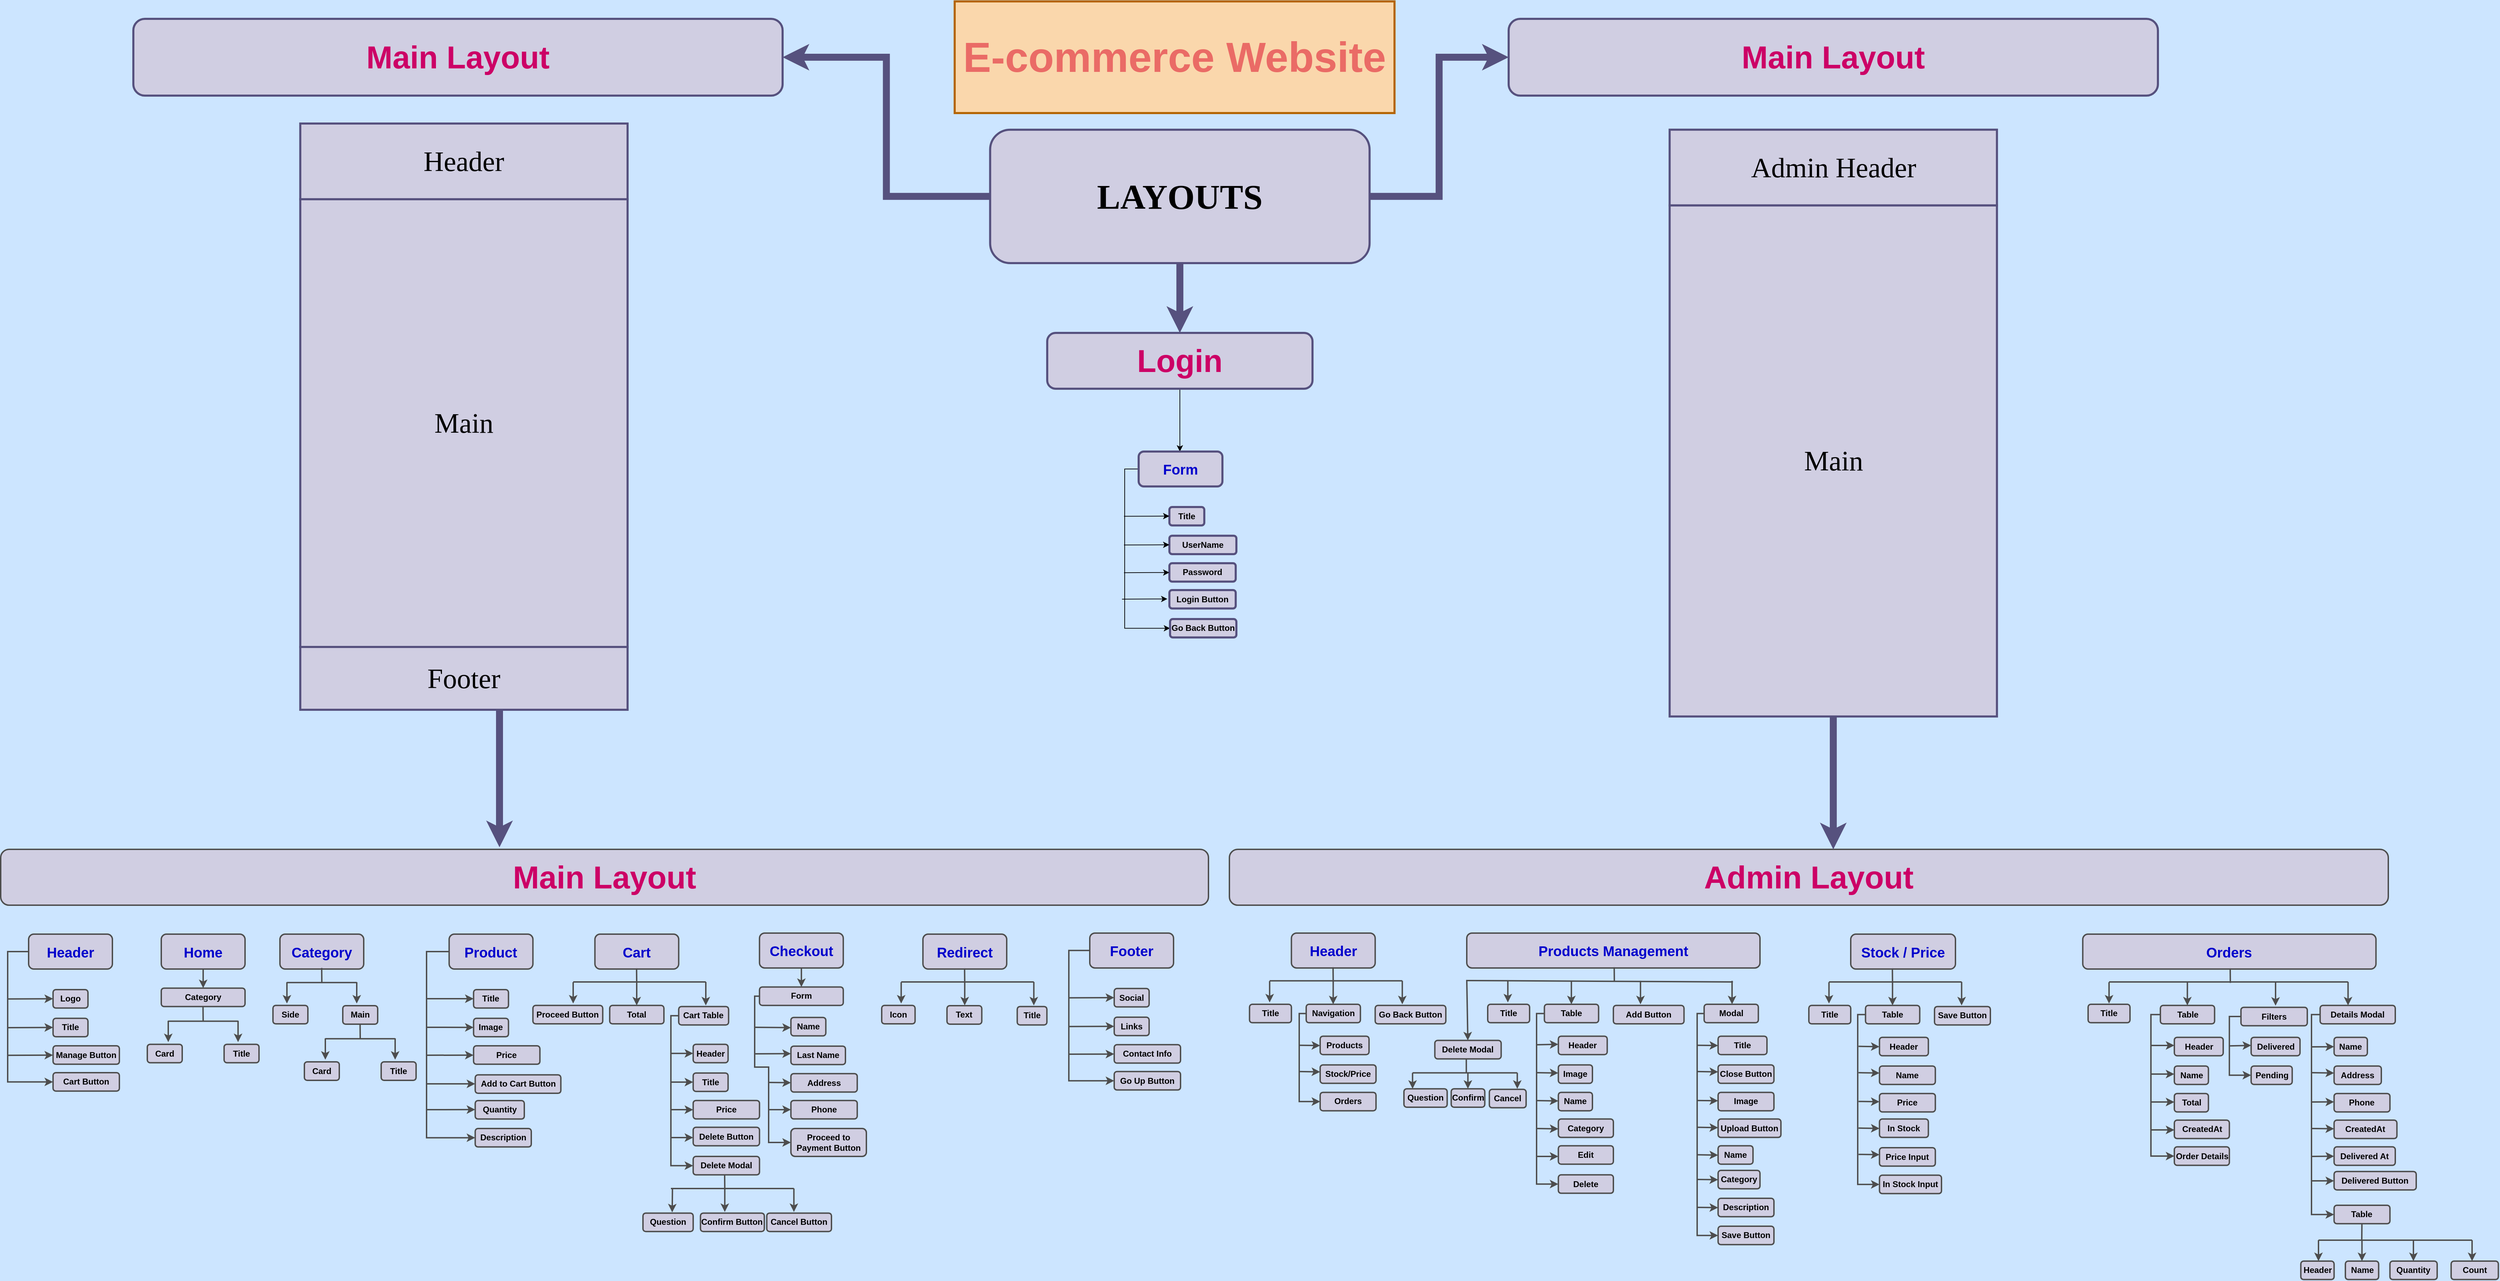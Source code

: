 <mxfile version="20.2.3" type="device"><diagram id="4ZDkpZw6Kil5hb9nawO9" name="Page-1"><mxGraphModel dx="4673" dy="3483" grid="1" gridSize="10" guides="1" tooltips="1" connect="1" arrows="1" fold="1" page="1" pageScale="1" pageWidth="1000" pageHeight="1200" background="#CCE5FF" math="0" shadow="0"><root><mxCell id="0"/><mxCell id="1" parent="0"/><mxCell id="FI7SJV8h2BwBcaaWgdcQ-1" value="&lt;font color=&quot;#ea6b66&quot; style=&quot;font-size: 60px;&quot;&gt;E-commerce Website&lt;/font&gt;" style="text;html=1;fontSize=24;fontStyle=1;verticalAlign=middle;align=center;fontFamily=Helvetica;fillColor=#fad7ac;strokeColor=#b46504;strokeWidth=3;" parent="1" vertex="1"><mxGeometry x="556.49" y="-1155" width="630" height="160" as="geometry"/></mxCell><mxCell id="NoAq83XZ4TcodAbg22e3-378" style="edgeStyle=orthogonalEdgeStyle;rounded=0;orthogonalLoop=1;jettySize=auto;html=1;entryX=1;entryY=0.5;entryDx=0;entryDy=0;fontSize=70;strokeWidth=10;fillColor=#d0cee2;strokeColor=#56517e;" edge="1" parent="1" source="FI7SJV8h2BwBcaaWgdcQ-2" target="NoAq83XZ4TcodAbg22e3-372"><mxGeometry relative="1" as="geometry"/></mxCell><mxCell id="NoAq83XZ4TcodAbg22e3-379" style="edgeStyle=orthogonalEdgeStyle;rounded=0;orthogonalLoop=1;jettySize=auto;html=1;entryX=0;entryY=0.5;entryDx=0;entryDy=0;fontSize=70;strokeWidth=10;fillColor=#d0cee2;strokeColor=#56517e;" edge="1" parent="1" source="FI7SJV8h2BwBcaaWgdcQ-2" target="NoAq83XZ4TcodAbg22e3-374"><mxGeometry relative="1" as="geometry"/></mxCell><mxCell id="NoAq83XZ4TcodAbg22e3-380" style="edgeStyle=orthogonalEdgeStyle;rounded=0;orthogonalLoop=1;jettySize=auto;html=1;fontSize=60;strokeWidth=10;fillColor=#d0cee2;strokeColor=#56517e;" edge="1" parent="1" source="FI7SJV8h2BwBcaaWgdcQ-2" target="NoAq83XZ4TcodAbg22e3-172"><mxGeometry relative="1" as="geometry"/></mxCell><mxCell id="FI7SJV8h2BwBcaaWgdcQ-2" value="&lt;b&gt;&lt;font style=&quot;font-size: 50px;&quot; color=&quot;#000000&quot;&gt;LAYOUTS&lt;/font&gt;&lt;/b&gt;" style="rounded=1;whiteSpace=wrap;html=1;fontFamily=Comic Sans MS;fillColor=#d0cee2;strokeColor=#56517e;strokeWidth=3;" parent="1" vertex="1"><mxGeometry x="607.27" y="-971.18" width="543.51" height="191.18" as="geometry"/></mxCell><mxCell id="FI7SJV8h2BwBcaaWgdcQ-15" value="Main" style="whiteSpace=wrap;html=1;fontFamily=Comic Sans MS;fillColor=#d0cee2;strokeColor=#56517e;strokeWidth=3;fontSize=40;" parent="1" vertex="1"><mxGeometry x="-380.88" y="-871.57" width="468.83" height="641.57" as="geometry"/></mxCell><mxCell id="FI7SJV8h2BwBcaaWgdcQ-16" value="Header" style="rounded=0;whiteSpace=wrap;html=1;fontFamily=Comic Sans MS;fillColor=#d0cee2;strokeColor=#56517e;strokeWidth=3;fontSize=40;" parent="1" vertex="1"><mxGeometry x="-380.88" y="-980" width="468.83" height="108.43" as="geometry"/></mxCell><mxCell id="NoAq83XZ4TcodAbg22e3-398" style="edgeStyle=orthogonalEdgeStyle;rounded=0;orthogonalLoop=1;jettySize=auto;html=1;entryX=0.413;entryY=-0.037;entryDx=0;entryDy=0;entryPerimeter=0;fontSize=60;strokeWidth=10;fillColor=#d0cee2;strokeColor=#56517e;" edge="1" parent="1" source="FI7SJV8h2BwBcaaWgdcQ-17" target="FI7SJV8h2BwBcaaWgdcQ-23"><mxGeometry relative="1" as="geometry"><Array as="points"><mxPoint x="-96" y="-40"/></Array></mxGeometry></mxCell><mxCell id="FI7SJV8h2BwBcaaWgdcQ-17" value="Footer" style="rounded=0;whiteSpace=wrap;html=1;fontFamily=Comic Sans MS;fillColor=#d0cee2;strokeColor=#56517e;strokeWidth=3;fontSize=40;" parent="1" vertex="1"><mxGeometry x="-380.88" y="-230" width="468.83" height="90" as="geometry"/></mxCell><mxCell id="FI7SJV8h2BwBcaaWgdcQ-23" value="&lt;font color=&quot;#cc0066&quot; style=&quot;font-size: 45px;&quot;&gt;Main Layout&lt;/font&gt;" style="rounded=1;whiteSpace=wrap;html=1;fontFamily=Helvetica;fontStyle=1;fillColor=#d0cee2;strokeColor=#4D4D4D;strokeWidth=2;" parent="1" vertex="1"><mxGeometry x="-810.0" y="60" width="1730" height="80" as="geometry"/></mxCell><mxCell id="NoAq83XZ4TcodAbg22e3-35" style="edgeStyle=orthogonalEdgeStyle;rounded=0;orthogonalLoop=1;jettySize=auto;html=1;fontSize=27;entryX=0;entryY=0.5;entryDx=0;entryDy=0;strokeWidth=2;strokeColor=#4D4D4D;" edge="1" parent="1" source="NoAq83XZ4TcodAbg22e3-19" target="NoAq83XZ4TcodAbg22e3-28"><mxGeometry relative="1" as="geometry"><mxPoint x="-810.0" y="402.12" as="targetPoint"/><Array as="points"><mxPoint x="-800.0" y="206.12"/><mxPoint x="-800.0" y="393.12"/></Array></mxGeometry></mxCell><mxCell id="NoAq83XZ4TcodAbg22e3-19" value="&lt;font color=&quot;#0000cc&quot; style=&quot;font-size: 20px;&quot;&gt;Header&lt;/font&gt;" style="whiteSpace=wrap;html=1;fontFamily=Helvetica;rounded=1;fontStyle=1;fillColor=#d0cee2;strokeColor=#4D4D4D;strokeWidth=2;gradientColor=none;" vertex="1" parent="1"><mxGeometry x="-770.0" y="181.54" width="120" height="50" as="geometry"/></mxCell><mxCell id="NoAq83XZ4TcodAbg22e3-22" value="Manage Button" style="whiteSpace=wrap;html=1;rounded=1;fontStyle=1;fillColor=#d0cee2;strokeColor=#4D4D4D;strokeWidth=2;" vertex="1" parent="1"><mxGeometry x="-735.0" y="341.51" width="95" height="26.4" as="geometry"/></mxCell><mxCell id="NoAq83XZ4TcodAbg22e3-26" value="Logo" style="whiteSpace=wrap;html=1;rounded=1;fontStyle=1;fillColor=#d0cee2;strokeColor=#4D4D4D;strokeWidth=2;" vertex="1" parent="1"><mxGeometry x="-735.0" y="261.01" width="50" height="26.4" as="geometry"/></mxCell><mxCell id="NoAq83XZ4TcodAbg22e3-27" value="Title" style="whiteSpace=wrap;html=1;rounded=1;fontStyle=1;fillColor=#d0cee2;strokeColor=#4D4D4D;strokeWidth=2;" vertex="1" parent="1"><mxGeometry x="-735.0" y="302.12" width="50" height="26.4" as="geometry"/></mxCell><mxCell id="NoAq83XZ4TcodAbg22e3-28" value="Cart Button" style="whiteSpace=wrap;html=1;rounded=1;fontStyle=1;fillColor=#d0cee2;strokeColor=#4D4D4D;strokeWidth=2;" vertex="1" parent="1"><mxGeometry x="-735.0" y="379.99" width="95" height="26.4" as="geometry"/></mxCell><mxCell id="NoAq83XZ4TcodAbg22e3-36" value="" style="endArrow=classic;html=1;rounded=0;fontSize=27;strokeWidth=2;strokeColor=#4D4D4D;" edge="1" parent="1" target="NoAq83XZ4TcodAbg22e3-22"><mxGeometry width="50" height="50" relative="1" as="geometry"><mxPoint x="-800.0" y="355.12" as="sourcePoint"/><mxPoint x="-750.0" y="312.12" as="targetPoint"/></mxGeometry></mxCell><mxCell id="NoAq83XZ4TcodAbg22e3-37" value="" style="endArrow=classic;html=1;rounded=0;fontSize=27;strokeWidth=2;strokeColor=#4D4D4D;" edge="1" parent="1"><mxGeometry width="50" height="50" relative="1" as="geometry"><mxPoint x="-800.0" y="315.46" as="sourcePoint"/><mxPoint x="-735.0" y="315.164" as="targetPoint"/></mxGeometry></mxCell><mxCell id="NoAq83XZ4TcodAbg22e3-38" value="" style="endArrow=classic;html=1;rounded=0;fontSize=27;strokeWidth=2;strokeColor=#4D4D4D;" edge="1" parent="1"><mxGeometry width="50" height="50" relative="1" as="geometry"><mxPoint x="-800.0" y="274.35" as="sourcePoint"/><mxPoint x="-735.0" y="274.054" as="targetPoint"/></mxGeometry></mxCell><mxCell id="NoAq83XZ4TcodAbg22e3-49" style="edgeStyle=orthogonalEdgeStyle;rounded=0;orthogonalLoop=1;jettySize=auto;html=1;exitX=0.5;exitY=1;exitDx=0;exitDy=0;entryX=0.5;entryY=0;entryDx=0;entryDy=0;fontSize=27;strokeWidth=2;strokeColor=#4D4D4D;" edge="1" parent="1" source="NoAq83XZ4TcodAbg22e3-40" target="NoAq83XZ4TcodAbg22e3-42"><mxGeometry relative="1" as="geometry"/></mxCell><mxCell id="NoAq83XZ4TcodAbg22e3-40" value="&lt;font color=&quot;#0000cc&quot; style=&quot;font-size: 20px;&quot;&gt;Home&lt;/font&gt;" style="whiteSpace=wrap;html=1;fontFamily=Helvetica;rounded=1;fontStyle=1;fillColor=#d0cee2;strokeColor=#4D4D4D;strokeWidth=2;gradientColor=none;" vertex="1" parent="1"><mxGeometry x="-580.0" y="181.54" width="120" height="50" as="geometry"/></mxCell><mxCell id="NoAq83XZ4TcodAbg22e3-42" value="Category" style="whiteSpace=wrap;html=1;rounded=1;fontStyle=1;fillColor=#d0cee2;strokeColor=#4D4D4D;strokeWidth=2;" vertex="1" parent="1"><mxGeometry x="-580.0" y="258.83" width="120" height="26.4" as="geometry"/></mxCell><mxCell id="NoAq83XZ4TcodAbg22e3-50" value="" style="endArrow=none;html=1;rounded=0;fontSize=27;strokeWidth=2;strokeColor=#4D4D4D;" edge="1" parent="1"><mxGeometry width="50" height="50" relative="1" as="geometry"><mxPoint x="-520.0" y="306.22" as="sourcePoint"/><mxPoint x="-520.22" y="285.23" as="targetPoint"/></mxGeometry></mxCell><mxCell id="NoAq83XZ4TcodAbg22e3-52" value="" style="endArrow=none;html=1;rounded=0;fontSize=27;strokeWidth=2;strokeColor=#4D4D4D;" edge="1" parent="1"><mxGeometry width="50" height="50" relative="1" as="geometry"><mxPoint x="-570.0" y="306.22" as="sourcePoint"/><mxPoint x="-470" y="306.22" as="targetPoint"/></mxGeometry></mxCell><mxCell id="NoAq83XZ4TcodAbg22e3-56" value="" style="endArrow=classic;html=1;rounded=0;fontSize=27;strokeWidth=2;strokeColor=#4D4D4D;" edge="1" parent="1"><mxGeometry width="50" height="50" relative="1" as="geometry"><mxPoint x="-470" y="305.61" as="sourcePoint"/><mxPoint x="-470" y="336.22" as="targetPoint"/></mxGeometry></mxCell><mxCell id="NoAq83XZ4TcodAbg22e3-57" value="" style="endArrow=classic;html=1;rounded=0;fontSize=27;strokeWidth=2;strokeColor=#4D4D4D;" edge="1" parent="1"><mxGeometry width="50" height="50" relative="1" as="geometry"><mxPoint x="-570.0" y="305.61" as="sourcePoint"/><mxPoint x="-570.0" y="336.22" as="targetPoint"/></mxGeometry></mxCell><mxCell id="NoAq83XZ4TcodAbg22e3-58" value="Card" style="whiteSpace=wrap;html=1;rounded=1;fontStyle=1;fillColor=#d0cee2;strokeColor=#4D4D4D;strokeWidth=2;" vertex="1" parent="1"><mxGeometry x="-600.0" y="339.33" width="50" height="26.4" as="geometry"/></mxCell><mxCell id="NoAq83XZ4TcodAbg22e3-59" value="Title" style="whiteSpace=wrap;html=1;rounded=1;fontStyle=1;fillColor=#d0cee2;strokeColor=#4D4D4D;strokeWidth=2;" vertex="1" parent="1"><mxGeometry x="-490.0" y="339.33" width="50" height="26.4" as="geometry"/></mxCell><mxCell id="NoAq83XZ4TcodAbg22e3-61" value="&lt;font color=&quot;#0000cc&quot; style=&quot;font-size: 20px;&quot;&gt;Category&lt;/font&gt;" style="whiteSpace=wrap;html=1;fontFamily=Helvetica;rounded=1;fontStyle=1;fillColor=#d0cee2;strokeColor=#4D4D4D;strokeWidth=2;gradientColor=none;" vertex="1" parent="1"><mxGeometry x="-410" y="181.54" width="120" height="50" as="geometry"/></mxCell><mxCell id="NoAq83XZ4TcodAbg22e3-63" value="" style="endArrow=none;html=1;rounded=0;fontSize=27;strokeWidth=2;strokeColor=#4D4D4D;" edge="1" parent="1"><mxGeometry width="50" height="50" relative="1" as="geometry"><mxPoint x="-350" y="250.93" as="sourcePoint"/><mxPoint x="-350.22" y="229.94" as="targetPoint"/></mxGeometry></mxCell><mxCell id="NoAq83XZ4TcodAbg22e3-64" value="" style="endArrow=none;html=1;rounded=0;fontSize=27;strokeWidth=2;strokeColor=#4D4D4D;" edge="1" parent="1"><mxGeometry width="50" height="50" relative="1" as="geometry"><mxPoint x="-400" y="250.93" as="sourcePoint"/><mxPoint x="-300.0" y="250.93" as="targetPoint"/></mxGeometry></mxCell><mxCell id="NoAq83XZ4TcodAbg22e3-65" value="" style="endArrow=classic;html=1;rounded=0;fontSize=27;strokeWidth=2;strokeColor=#4D4D4D;" edge="1" parent="1"><mxGeometry width="50" height="50" relative="1" as="geometry"><mxPoint x="-300.0" y="250.32" as="sourcePoint"/><mxPoint x="-300.0" y="280.93" as="targetPoint"/></mxGeometry></mxCell><mxCell id="NoAq83XZ4TcodAbg22e3-66" value="" style="endArrow=classic;html=1;rounded=0;fontSize=27;strokeWidth=2;strokeColor=#4D4D4D;" edge="1" parent="1"><mxGeometry width="50" height="50" relative="1" as="geometry"><mxPoint x="-400" y="250.32" as="sourcePoint"/><mxPoint x="-400" y="280.93" as="targetPoint"/></mxGeometry></mxCell><mxCell id="NoAq83XZ4TcodAbg22e3-67" value="Side" style="whiteSpace=wrap;html=1;rounded=1;fontStyle=1;fillColor=#d0cee2;strokeColor=#4D4D4D;strokeWidth=2;" vertex="1" parent="1"><mxGeometry x="-420" y="283.63" width="50" height="26.4" as="geometry"/></mxCell><mxCell id="NoAq83XZ4TcodAbg22e3-68" value="Main" style="whiteSpace=wrap;html=1;rounded=1;fontStyle=1;fillColor=#d0cee2;strokeColor=#4D4D4D;strokeWidth=2;" vertex="1" parent="1"><mxGeometry x="-320.0" y="284.04" width="50" height="26.4" as="geometry"/></mxCell><mxCell id="NoAq83XZ4TcodAbg22e3-89" style="edgeStyle=orthogonalEdgeStyle;rounded=0;orthogonalLoop=1;jettySize=auto;html=1;entryX=0;entryY=0.5;entryDx=0;entryDy=0;fontSize=27;strokeWidth=2;strokeColor=#4D4D4D;" edge="1" parent="1" source="NoAq83XZ4TcodAbg22e3-76" target="NoAq83XZ4TcodAbg22e3-87"><mxGeometry relative="1" as="geometry"><Array as="points"><mxPoint x="-200.0" y="206"/><mxPoint x="-200.0" y="473"/></Array></mxGeometry></mxCell><mxCell id="NoAq83XZ4TcodAbg22e3-76" value="&lt;font color=&quot;#0000cc&quot; style=&quot;font-size: 20px;&quot;&gt;Product&lt;/font&gt;" style="whiteSpace=wrap;html=1;fontFamily=Helvetica;rounded=1;fontStyle=1;fillColor=#d0cee2;strokeColor=#4D4D4D;strokeWidth=2;gradientColor=none;" vertex="1" parent="1"><mxGeometry x="-167.65" y="181.54" width="120" height="50" as="geometry"/></mxCell><mxCell id="NoAq83XZ4TcodAbg22e3-77" value="Price" style="whiteSpace=wrap;html=1;rounded=1;fontStyle=1;fillColor=#d0cee2;strokeColor=#4D4D4D;strokeWidth=2;" vertex="1" parent="1"><mxGeometry x="-132.65" y="341.51" width="95" height="26.4" as="geometry"/></mxCell><mxCell id="NoAq83XZ4TcodAbg22e3-78" value="Title" style="whiteSpace=wrap;html=1;rounded=1;fontStyle=1;fillColor=#d0cee2;strokeColor=#4D4D4D;strokeWidth=2;" vertex="1" parent="1"><mxGeometry x="-132.65" y="261.01" width="50" height="26.4" as="geometry"/></mxCell><mxCell id="NoAq83XZ4TcodAbg22e3-79" value="Image" style="whiteSpace=wrap;html=1;rounded=1;fontStyle=1;fillColor=#d0cee2;strokeColor=#4D4D4D;strokeWidth=2;" vertex="1" parent="1"><mxGeometry x="-132.65" y="302.12" width="50" height="26.4" as="geometry"/></mxCell><mxCell id="NoAq83XZ4TcodAbg22e3-80" value="Add to Cart Button" style="whiteSpace=wrap;html=1;rounded=1;fontStyle=1;fillColor=#d0cee2;strokeColor=#4D4D4D;strokeWidth=2;" vertex="1" parent="1"><mxGeometry x="-130.3" y="383.14" width="122.65" height="26.4" as="geometry"/></mxCell><mxCell id="NoAq83XZ4TcodAbg22e3-81" value="" style="endArrow=classic;html=1;rounded=0;fontSize=27;strokeWidth=2;strokeColor=#4D4D4D;" edge="1" parent="1" target="NoAq83XZ4TcodAbg22e3-77"><mxGeometry width="50" height="50" relative="1" as="geometry"><mxPoint x="-200.0" y="355" as="sourcePoint"/><mxPoint x="-147.65" y="312.12" as="targetPoint"/></mxGeometry></mxCell><mxCell id="NoAq83XZ4TcodAbg22e3-82" value="" style="endArrow=classic;html=1;rounded=0;fontSize=27;strokeWidth=2;strokeColor=#4D4D4D;" edge="1" parent="1"><mxGeometry width="50" height="50" relative="1" as="geometry"><mxPoint x="-200.0" y="315" as="sourcePoint"/><mxPoint x="-132.65" y="315.164" as="targetPoint"/></mxGeometry></mxCell><mxCell id="NoAq83XZ4TcodAbg22e3-83" value="" style="endArrow=classic;html=1;rounded=0;fontSize=27;strokeWidth=2;strokeColor=#4D4D4D;" edge="1" parent="1"><mxGeometry width="50" height="50" relative="1" as="geometry"><mxPoint x="-200.0" y="274" as="sourcePoint"/><mxPoint x="-132.65" y="274.054" as="targetPoint"/></mxGeometry></mxCell><mxCell id="NoAq83XZ4TcodAbg22e3-84" value="" style="endArrow=classic;html=1;rounded=0;fontSize=27;strokeWidth=2;strokeColor=#4D4D4D;" edge="1" parent="1"><mxGeometry width="50" height="50" relative="1" as="geometry"><mxPoint x="-200.0" y="396" as="sourcePoint"/><mxPoint x="-130.3" y="395.973" as="targetPoint"/></mxGeometry></mxCell><mxCell id="NoAq83XZ4TcodAbg22e3-85" value="Quantity" style="whiteSpace=wrap;html=1;rounded=1;fontStyle=1;fillColor=#d0cee2;strokeColor=#4D4D4D;strokeWidth=2;" vertex="1" parent="1"><mxGeometry x="-130.3" y="420" width="70.3" height="26.4" as="geometry"/></mxCell><mxCell id="NoAq83XZ4TcodAbg22e3-86" value="" style="endArrow=classic;html=1;rounded=0;fontSize=27;strokeWidth=2;strokeColor=#4D4D4D;" edge="1" parent="1"><mxGeometry width="50" height="50" relative="1" as="geometry"><mxPoint x="-200.0" y="433" as="sourcePoint"/><mxPoint x="-130.3" y="432.833" as="targetPoint"/></mxGeometry></mxCell><mxCell id="NoAq83XZ4TcodAbg22e3-87" value="Description" style="whiteSpace=wrap;html=1;rounded=1;fontStyle=1;fillColor=#d0cee2;strokeColor=#4D4D4D;strokeWidth=2;" vertex="1" parent="1"><mxGeometry x="-130.3" y="460" width="80.3" height="26.4" as="geometry"/></mxCell><mxCell id="NoAq83XZ4TcodAbg22e3-90" value="" style="endArrow=none;html=1;rounded=0;fontSize=27;strokeWidth=2;strokeColor=#4D4D4D;" edge="1" parent="1"><mxGeometry width="50" height="50" relative="1" as="geometry"><mxPoint x="-295.0" y="331.43" as="sourcePoint"/><mxPoint x="-295.22" y="310.44" as="targetPoint"/></mxGeometry></mxCell><mxCell id="NoAq83XZ4TcodAbg22e3-91" value="" style="endArrow=none;html=1;rounded=0;fontSize=27;strokeWidth=2;strokeColor=#4D4D4D;" edge="1" parent="1"><mxGeometry width="50" height="50" relative="1" as="geometry"><mxPoint x="-345" y="331.43" as="sourcePoint"/><mxPoint x="-245.0" y="331.43" as="targetPoint"/></mxGeometry></mxCell><mxCell id="NoAq83XZ4TcodAbg22e3-92" value="" style="endArrow=classic;html=1;rounded=0;fontSize=27;strokeWidth=2;strokeColor=#4D4D4D;" edge="1" parent="1"><mxGeometry width="50" height="50" relative="1" as="geometry"><mxPoint x="-245.0" y="330.82" as="sourcePoint"/><mxPoint x="-245.0" y="361.43" as="targetPoint"/></mxGeometry></mxCell><mxCell id="NoAq83XZ4TcodAbg22e3-93" value="" style="endArrow=classic;html=1;rounded=0;fontSize=27;strokeWidth=2;strokeColor=#4D4D4D;" edge="1" parent="1"><mxGeometry width="50" height="50" relative="1" as="geometry"><mxPoint x="-345" y="330.82" as="sourcePoint"/><mxPoint x="-345" y="361.43" as="targetPoint"/></mxGeometry></mxCell><mxCell id="NoAq83XZ4TcodAbg22e3-94" value="Card" style="whiteSpace=wrap;html=1;rounded=1;fontStyle=1;fillColor=#d0cee2;strokeColor=#4D4D4D;strokeWidth=2;" vertex="1" parent="1"><mxGeometry x="-375" y="364.54" width="50" height="26.4" as="geometry"/></mxCell><mxCell id="NoAq83XZ4TcodAbg22e3-95" value="Title" style="whiteSpace=wrap;html=1;rounded=1;fontStyle=1;fillColor=#d0cee2;strokeColor=#4D4D4D;strokeWidth=2;" vertex="1" parent="1"><mxGeometry x="-265.0" y="364.54" width="50" height="26.4" as="geometry"/></mxCell><mxCell id="NoAq83XZ4TcodAbg22e3-96" value="&lt;font color=&quot;#0000cc&quot; style=&quot;font-size: 20px;&quot;&gt;Cart&lt;/font&gt;" style="whiteSpace=wrap;html=1;fontFamily=Helvetica;rounded=1;fontStyle=1;fillColor=#d0cee2;strokeColor=#4D4D4D;strokeWidth=2;gradientColor=none;" vertex="1" parent="1"><mxGeometry x="41.17" y="181.54" width="120" height="50" as="geometry"/></mxCell><mxCell id="NoAq83XZ4TcodAbg22e3-97" value="" style="endArrow=none;html=1;rounded=0;fontSize=27;strokeWidth=2;strokeColor=#4D4D4D;" edge="1" parent="1"><mxGeometry width="50" height="50" relative="1" as="geometry"><mxPoint x="101.03" y="251.42" as="sourcePoint"/><mxPoint x="100.81" y="230.43" as="targetPoint"/></mxGeometry></mxCell><mxCell id="NoAq83XZ4TcodAbg22e3-98" value="" style="endArrow=none;html=1;rounded=0;fontSize=27;strokeWidth=2;strokeColor=#4D4D4D;" edge="1" parent="1"><mxGeometry width="50" height="50" relative="1" as="geometry"><mxPoint x="10.0" y="250" as="sourcePoint"/><mxPoint x="200" y="250" as="targetPoint"/></mxGeometry></mxCell><mxCell id="NoAq83XZ4TcodAbg22e3-99" value="" style="endArrow=classic;html=1;rounded=0;fontSize=27;strokeWidth=2;strokeColor=#4D4D4D;" edge="1" parent="1"><mxGeometry width="50" height="50" relative="1" as="geometry"><mxPoint x="200" y="250" as="sourcePoint"/><mxPoint x="200" y="283.63" as="targetPoint"/></mxGeometry></mxCell><mxCell id="NoAq83XZ4TcodAbg22e3-100" value="" style="endArrow=classic;html=1;rounded=0;fontSize=27;strokeWidth=2;strokeColor=#4D4D4D;" edge="1" parent="1"><mxGeometry width="50" height="50" relative="1" as="geometry"><mxPoint x="10.0" y="250.32" as="sourcePoint"/><mxPoint x="10.0" y="280.93" as="targetPoint"/></mxGeometry></mxCell><mxCell id="NoAq83XZ4TcodAbg22e3-101" value="Proceed Button" style="whiteSpace=wrap;html=1;rounded=1;fontStyle=1;fillColor=#d0cee2;strokeColor=#4D4D4D;strokeWidth=2;" vertex="1" parent="1"><mxGeometry x="-47.65" y="283.63" width="100" height="26.4" as="geometry"/></mxCell><mxCell id="NoAq83XZ4TcodAbg22e3-102" value="Total" style="whiteSpace=wrap;html=1;rounded=1;fontStyle=1;fillColor=#d0cee2;strokeColor=#4D4D4D;strokeWidth=2;" vertex="1" parent="1"><mxGeometry x="62.35" y="283.63" width="77.65" height="26.4" as="geometry"/></mxCell><mxCell id="NoAq83XZ4TcodAbg22e3-134" style="edgeStyle=orthogonalEdgeStyle;rounded=0;orthogonalLoop=1;jettySize=auto;html=1;entryX=0;entryY=0.5;entryDx=0;entryDy=0;fontSize=27;strokeWidth=2;strokeColor=#4D4D4D;" edge="1" parent="1" source="NoAq83XZ4TcodAbg22e3-108" target="NoAq83XZ4TcodAbg22e3-133"><mxGeometry relative="1" as="geometry"><Array as="points"><mxPoint x="150.0" y="298"/><mxPoint x="150.0" y="513"/></Array></mxGeometry></mxCell><mxCell id="NoAq83XZ4TcodAbg22e3-108" value="Cart Table" style="whiteSpace=wrap;html=1;rounded=1;fontStyle=1;fillColor=#d0cee2;strokeColor=#4D4D4D;strokeWidth=2;" vertex="1" parent="1"><mxGeometry x="161.17" y="285.23" width="71.48" height="26.4" as="geometry"/></mxCell><mxCell id="NoAq83XZ4TcodAbg22e3-109" value="" style="endArrow=classic;html=1;rounded=0;fontSize=27;strokeWidth=2;strokeColor=#4D4D4D;" edge="1" parent="1"><mxGeometry width="50" height="50" relative="1" as="geometry"><mxPoint x="101.03" y="250.49" as="sourcePoint"/><mxPoint x="101.01" y="283.63" as="targetPoint"/></mxGeometry></mxCell><mxCell id="NoAq83XZ4TcodAbg22e3-126" value="Price" style="whiteSpace=wrap;html=1;rounded=1;fontStyle=1;fillColor=#d0cee2;strokeColor=#4D4D4D;strokeWidth=2;" vertex="1" parent="1"><mxGeometry x="181.91" y="419.83" width="95" height="26.4" as="geometry"/></mxCell><mxCell id="NoAq83XZ4TcodAbg22e3-127" value="Header" style="whiteSpace=wrap;html=1;rounded=1;fontStyle=1;fillColor=#d0cee2;strokeColor=#4D4D4D;strokeWidth=2;" vertex="1" parent="1"><mxGeometry x="181.91" y="339.33" width="50" height="26.4" as="geometry"/></mxCell><mxCell id="NoAq83XZ4TcodAbg22e3-128" value="Title" style="whiteSpace=wrap;html=1;rounded=1;fontStyle=1;fillColor=#d0cee2;strokeColor=#4D4D4D;strokeWidth=2;" vertex="1" parent="1"><mxGeometry x="181.91" y="380.44" width="50" height="26.4" as="geometry"/></mxCell><mxCell id="NoAq83XZ4TcodAbg22e3-129" value="Delete Button" style="whiteSpace=wrap;html=1;rounded=1;fontStyle=1;fillColor=#d0cee2;strokeColor=#4D4D4D;strokeWidth=2;" vertex="1" parent="1"><mxGeometry x="181.91" y="458.31" width="95" height="26.4" as="geometry"/></mxCell><mxCell id="NoAq83XZ4TcodAbg22e3-133" value="Delete Modal" style="whiteSpace=wrap;html=1;rounded=1;fontStyle=1;fillColor=#d0cee2;strokeColor=#4D4D4D;strokeWidth=2;" vertex="1" parent="1"><mxGeometry x="181.91" y="500" width="95" height="26.4" as="geometry"/></mxCell><mxCell id="NoAq83XZ4TcodAbg22e3-135" value="" style="endArrow=classic;html=1;rounded=0;fontSize=27;strokeWidth=2;strokeColor=#4D4D4D;" edge="1" parent="1"><mxGeometry width="50" height="50" relative="1" as="geometry"><mxPoint x="150.0" y="473" as="sourcePoint"/><mxPoint x="181.91" y="473.03" as="targetPoint"/></mxGeometry></mxCell><mxCell id="NoAq83XZ4TcodAbg22e3-136" value="" style="endArrow=classic;html=1;rounded=0;fontSize=27;strokeWidth=2;strokeColor=#4D4D4D;" edge="1" parent="1"><mxGeometry width="50" height="50" relative="1" as="geometry"><mxPoint x="150.0" y="433.03" as="sourcePoint"/><mxPoint x="181.91" y="433.06" as="targetPoint"/></mxGeometry></mxCell><mxCell id="NoAq83XZ4TcodAbg22e3-137" value="" style="endArrow=classic;html=1;rounded=0;fontSize=27;strokeWidth=2;strokeColor=#4D4D4D;" edge="1" parent="1"><mxGeometry width="50" height="50" relative="1" as="geometry"><mxPoint x="150.0" y="393.47" as="sourcePoint"/><mxPoint x="181.91" y="393.5" as="targetPoint"/></mxGeometry></mxCell><mxCell id="NoAq83XZ4TcodAbg22e3-138" value="" style="endArrow=classic;html=1;rounded=0;fontSize=27;strokeWidth=2;strokeColor=#4D4D4D;" edge="1" parent="1"><mxGeometry width="50" height="50" relative="1" as="geometry"><mxPoint x="150.0" y="352.36" as="sourcePoint"/><mxPoint x="181.91" y="352.39" as="targetPoint"/></mxGeometry></mxCell><mxCell id="NoAq83XZ4TcodAbg22e3-139" value="" style="endArrow=none;html=1;rounded=0;fontSize=27;strokeWidth=2;strokeColor=#4D4D4D;" edge="1" parent="1"><mxGeometry width="50" height="50" relative="1" as="geometry"><mxPoint x="227.2" y="547.39" as="sourcePoint"/><mxPoint x="226.98" y="526.4" as="targetPoint"/></mxGeometry></mxCell><mxCell id="NoAq83XZ4TcodAbg22e3-140" value="" style="endArrow=none;html=1;rounded=0;fontSize=27;strokeWidth=2;strokeColor=#4D4D4D;" edge="1" parent="1"><mxGeometry width="50" height="50" relative="1" as="geometry"><mxPoint x="150.0" y="546" as="sourcePoint"/><mxPoint x="326.17" y="545.97" as="targetPoint"/></mxGeometry></mxCell><mxCell id="NoAq83XZ4TcodAbg22e3-141" value="" style="endArrow=classic;html=1;rounded=0;fontSize=27;strokeWidth=2;strokeColor=#4D4D4D;" edge="1" parent="1"><mxGeometry width="50" height="50" relative="1" as="geometry"><mxPoint x="326.17" y="545.97" as="sourcePoint"/><mxPoint x="326.17" y="579.6" as="targetPoint"/></mxGeometry></mxCell><mxCell id="NoAq83XZ4TcodAbg22e3-142" value="" style="endArrow=classic;html=1;rounded=0;fontSize=27;entryX=0.582;entryY=-0.04;entryDx=0;entryDy=0;entryPerimeter=0;strokeWidth=2;strokeColor=#4D4D4D;" edge="1" parent="1" target="NoAq83XZ4TcodAbg22e3-143"><mxGeometry width="50" height="50" relative="1" as="geometry"><mxPoint x="152.23" y="546.29" as="sourcePoint"/><mxPoint x="152.23" y="576.9" as="targetPoint"/></mxGeometry></mxCell><mxCell id="NoAq83XZ4TcodAbg22e3-143" value="Question" style="whiteSpace=wrap;html=1;rounded=1;fontStyle=1;fillColor=#d0cee2;strokeColor=#4D4D4D;strokeWidth=2;" vertex="1" parent="1"><mxGeometry x="110" y="581.2" width="71.91" height="26.4" as="geometry"/></mxCell><mxCell id="NoAq83XZ4TcodAbg22e3-144" value="Confirm Button" style="whiteSpace=wrap;html=1;rounded=1;fontStyle=1;fillColor=#d0cee2;strokeColor=#4D4D4D;strokeWidth=2;" vertex="1" parent="1"><mxGeometry x="192.35" y="581.2" width="91.48" height="26.4" as="geometry"/></mxCell><mxCell id="NoAq83XZ4TcodAbg22e3-145" value="Cancel Button" style="whiteSpace=wrap;html=1;rounded=1;fontStyle=1;fillColor=#d0cee2;strokeColor=#4D4D4D;strokeWidth=2;" vertex="1" parent="1"><mxGeometry x="287.34" y="581.2" width="92.66" height="26.4" as="geometry"/></mxCell><mxCell id="NoAq83XZ4TcodAbg22e3-146" value="" style="endArrow=classic;html=1;rounded=0;fontSize=27;strokeWidth=2;strokeColor=#4D4D4D;" edge="1" parent="1"><mxGeometry width="50" height="50" relative="1" as="geometry"><mxPoint x="227.2" y="546.46" as="sourcePoint"/><mxPoint x="227.18" y="579.6" as="targetPoint"/></mxGeometry></mxCell><mxCell id="NoAq83XZ4TcodAbg22e3-147" style="edgeStyle=orthogonalEdgeStyle;rounded=0;orthogonalLoop=1;jettySize=auto;html=1;exitX=0.5;exitY=1;exitDx=0;exitDy=0;entryX=0.5;entryY=0;entryDx=0;entryDy=0;fontSize=27;strokeWidth=2;strokeColor=#4D4D4D;" edge="1" parent="1" source="NoAq83XZ4TcodAbg22e3-148" target="NoAq83XZ4TcodAbg22e3-149"><mxGeometry relative="1" as="geometry"/></mxCell><mxCell id="NoAq83XZ4TcodAbg22e3-148" value="&lt;font color=&quot;#0000cc&quot; style=&quot;font-size: 20px;&quot;&gt;Checkout&lt;/font&gt;" style="whiteSpace=wrap;html=1;fontFamily=Helvetica;rounded=1;fontStyle=1;fillColor=#d0cee2;strokeColor=#4D4D4D;strokeWidth=2;gradientColor=none;" vertex="1" parent="1"><mxGeometry x="276.91" y="179.94" width="120" height="50" as="geometry"/></mxCell><mxCell id="NoAq83XZ4TcodAbg22e3-158" style="edgeStyle=orthogonalEdgeStyle;rounded=0;orthogonalLoop=1;jettySize=auto;html=1;entryX=0;entryY=0.5;entryDx=0;entryDy=0;fontSize=27;strokeWidth=2;strokeColor=#4D4D4D;" edge="1" parent="1" source="NoAq83XZ4TcodAbg22e3-149" target="NoAq83XZ4TcodAbg22e3-157"><mxGeometry relative="1" as="geometry"><Array as="points"><mxPoint x="270" y="270"/><mxPoint x="270" y="372"/><mxPoint x="290" y="372"/><mxPoint x="290" y="480"/></Array></mxGeometry></mxCell><mxCell id="NoAq83XZ4TcodAbg22e3-149" value="Form" style="whiteSpace=wrap;html=1;rounded=1;fontStyle=1;fillColor=#d0cee2;strokeColor=#4D4D4D;strokeWidth=2;" vertex="1" parent="1"><mxGeometry x="276.91" y="257.23" width="120" height="26.4" as="geometry"/></mxCell><mxCell id="NoAq83XZ4TcodAbg22e3-150" value="Address" style="whiteSpace=wrap;html=1;rounded=1;fontStyle=1;fillColor=#d0cee2;strokeColor=#4D4D4D;strokeWidth=2;" vertex="1" parent="1"><mxGeometry x="321.91" y="381.35" width="95" height="26.4" as="geometry"/></mxCell><mxCell id="NoAq83XZ4TcodAbg22e3-151" value="Name" style="whiteSpace=wrap;html=1;rounded=1;fontStyle=1;fillColor=#d0cee2;strokeColor=#4D4D4D;strokeWidth=2;" vertex="1" parent="1"><mxGeometry x="321.91" y="300.85" width="50" height="26.4" as="geometry"/></mxCell><mxCell id="NoAq83XZ4TcodAbg22e3-152" value="Last Name" style="whiteSpace=wrap;html=1;rounded=1;fontStyle=1;fillColor=#d0cee2;strokeColor=#4D4D4D;strokeWidth=2;" vertex="1" parent="1"><mxGeometry x="321.91" y="341.96" width="78.09" height="26.4" as="geometry"/></mxCell><mxCell id="NoAq83XZ4TcodAbg22e3-153" value="Phone" style="whiteSpace=wrap;html=1;rounded=1;fontStyle=1;fillColor=#d0cee2;strokeColor=#4D4D4D;strokeWidth=2;" vertex="1" parent="1"><mxGeometry x="321.91" y="419.83" width="95" height="26.4" as="geometry"/></mxCell><mxCell id="NoAq83XZ4TcodAbg22e3-157" value="Proceed to Payment Button" style="whiteSpace=wrap;html=1;rounded=1;fontStyle=1;fillColor=#d0cee2;strokeColor=#4D4D4D;strokeWidth=2;" vertex="1" parent="1"><mxGeometry x="321.91" y="460" width="108.09" height="40" as="geometry"/></mxCell><mxCell id="NoAq83XZ4TcodAbg22e3-159" value="" style="endArrow=classic;html=1;rounded=0;fontSize=27;strokeWidth=2;strokeColor=#4D4D4D;" edge="1" parent="1"><mxGeometry width="50" height="50" relative="1" as="geometry"><mxPoint x="290" y="433" as="sourcePoint"/><mxPoint x="321.91" y="432.97" as="targetPoint"/></mxGeometry></mxCell><mxCell id="NoAq83XZ4TcodAbg22e3-160" value="" style="endArrow=classic;html=1;rounded=0;fontSize=27;strokeWidth=2;strokeColor=#4D4D4D;" edge="1" parent="1"><mxGeometry width="50" height="50" relative="1" as="geometry"><mxPoint x="290" y="394" as="sourcePoint"/><mxPoint x="321.91" y="394.38" as="targetPoint"/></mxGeometry></mxCell><mxCell id="NoAq83XZ4TcodAbg22e3-161" value="" style="endArrow=classic;html=1;rounded=0;fontSize=27;strokeWidth=2;strokeColor=#4D4D4D;" edge="1" parent="1"><mxGeometry width="50" height="50" relative="1" as="geometry"><mxPoint x="270" y="353" as="sourcePoint"/><mxPoint x="321.91" y="352.72" as="targetPoint"/></mxGeometry></mxCell><mxCell id="NoAq83XZ4TcodAbg22e3-162" value="" style="endArrow=classic;html=1;rounded=0;fontSize=27;strokeWidth=2;strokeColor=#4D4D4D;" edge="1" parent="1"><mxGeometry width="50" height="50" relative="1" as="geometry"><mxPoint x="270" y="315" as="sourcePoint"/><mxPoint x="321.91" y="315.51" as="targetPoint"/></mxGeometry></mxCell><mxCell id="NoAq83XZ4TcodAbg22e3-163" value="&lt;font color=&quot;#0000cc&quot; style=&quot;font-size: 20px;&quot;&gt;Redirect&lt;/font&gt;" style="whiteSpace=wrap;html=1;fontFamily=Helvetica;rounded=1;fontStyle=1;fillColor=#d0cee2;strokeColor=#4D4D4D;strokeWidth=2;gradientColor=none;" vertex="1" parent="1"><mxGeometry x="511.02" y="181.54" width="120" height="50" as="geometry"/></mxCell><mxCell id="NoAq83XZ4TcodAbg22e3-164" value="" style="endArrow=none;html=1;rounded=0;fontSize=27;strokeWidth=2;strokeColor=#4D4D4D;" edge="1" parent="1"><mxGeometry width="50" height="50" relative="1" as="geometry"><mxPoint x="570.88" y="251.42" as="sourcePoint"/><mxPoint x="570.66" y="230.43" as="targetPoint"/></mxGeometry></mxCell><mxCell id="NoAq83XZ4TcodAbg22e3-165" value="" style="endArrow=none;html=1;rounded=0;fontSize=27;strokeWidth=2;strokeColor=#4D4D4D;" edge="1" parent="1"><mxGeometry width="50" height="50" relative="1" as="geometry"><mxPoint x="479.85" y="250" as="sourcePoint"/><mxPoint x="669.85" y="250" as="targetPoint"/></mxGeometry></mxCell><mxCell id="NoAq83XZ4TcodAbg22e3-166" value="" style="endArrow=classic;html=1;rounded=0;fontSize=27;strokeWidth=2;strokeColor=#4D4D4D;" edge="1" parent="1"><mxGeometry width="50" height="50" relative="1" as="geometry"><mxPoint x="669.85" y="250" as="sourcePoint"/><mxPoint x="669.85" y="283.63" as="targetPoint"/></mxGeometry></mxCell><mxCell id="NoAq83XZ4TcodAbg22e3-167" value="" style="endArrow=classic;html=1;rounded=0;fontSize=27;strokeWidth=2;strokeColor=#4D4D4D;" edge="1" parent="1"><mxGeometry width="50" height="50" relative="1" as="geometry"><mxPoint x="479.85" y="250.32" as="sourcePoint"/><mxPoint x="479.85" y="280.93" as="targetPoint"/></mxGeometry></mxCell><mxCell id="NoAq83XZ4TcodAbg22e3-168" value="Icon" style="whiteSpace=wrap;html=1;rounded=1;fontStyle=1;fillColor=#d0cee2;strokeColor=#4D4D4D;strokeWidth=2;" vertex="1" parent="1"><mxGeometry x="451.96" y="283.63" width="47.8" height="26.4" as="geometry"/></mxCell><mxCell id="NoAq83XZ4TcodAbg22e3-169" value="Text" style="whiteSpace=wrap;html=1;rounded=1;fontStyle=1;fillColor=#d0cee2;strokeColor=#4D4D4D;strokeWidth=2;" vertex="1" parent="1"><mxGeometry x="545.46" y="284.04" width="49.85" height="26.4" as="geometry"/></mxCell><mxCell id="NoAq83XZ4TcodAbg22e3-170" value="Title" style="whiteSpace=wrap;html=1;rounded=1;fontStyle=1;fillColor=#d0cee2;strokeColor=#4D4D4D;strokeWidth=2;" vertex="1" parent="1"><mxGeometry x="646.09" y="285.23" width="42.5" height="26.4" as="geometry"/></mxCell><mxCell id="NoAq83XZ4TcodAbg22e3-171" value="" style="endArrow=classic;html=1;rounded=0;fontSize=27;strokeWidth=2;strokeColor=#4D4D4D;" edge="1" parent="1"><mxGeometry width="50" height="50" relative="1" as="geometry"><mxPoint x="570.88" y="250.49" as="sourcePoint"/><mxPoint x="570.86" y="283.63" as="targetPoint"/></mxGeometry></mxCell><mxCell id="NoAq83XZ4TcodAbg22e3-396" style="edgeStyle=orthogonalEdgeStyle;rounded=0;orthogonalLoop=1;jettySize=auto;html=1;entryX=0.492;entryY=0;entryDx=0;entryDy=0;entryPerimeter=0;fontSize=60;" edge="1" parent="1" source="NoAq83XZ4TcodAbg22e3-172" target="NoAq83XZ4TcodAbg22e3-384"><mxGeometry relative="1" as="geometry"/></mxCell><mxCell id="NoAq83XZ4TcodAbg22e3-172" value="&lt;font color=&quot;#cc0066&quot; style=&quot;font-size: 45px;&quot;&gt;Login&lt;/font&gt;" style="rounded=1;whiteSpace=wrap;html=1;fontFamily=Helvetica;fontStyle=1;fillColor=#d0cee2;strokeColor=#56517e;strokeWidth=3;" vertex="1" parent="1"><mxGeometry x="689.03" y="-680" width="380" height="80" as="geometry"/></mxCell><mxCell id="NoAq83XZ4TcodAbg22e3-173" value="&lt;font color=&quot;#cc0066&quot; style=&quot;font-size: 45px;&quot;&gt;Admin Layout&lt;/font&gt;" style="rounded=1;whiteSpace=wrap;html=1;fontFamily=Helvetica;fontStyle=1;fillColor=#d0cee2;strokeColor=#4D4D4D;strokeWidth=2;" vertex="1" parent="1"><mxGeometry x="950.0" y="60" width="1660" height="80" as="geometry"/></mxCell><mxCell id="NoAq83XZ4TcodAbg22e3-174" style="edgeStyle=orthogonalEdgeStyle;rounded=0;orthogonalLoop=1;jettySize=auto;html=1;fontSize=27;entryX=0;entryY=0.5;entryDx=0;entryDy=0;strokeWidth=2;strokeColor=#4D4D4D;" edge="1" parent="1" source="NoAq83XZ4TcodAbg22e3-175" target="NoAq83XZ4TcodAbg22e3-179"><mxGeometry relative="1" as="geometry"><mxPoint x="710.0" y="400.52" as="targetPoint"/><Array as="points"><mxPoint x="720.0" y="204.52"/><mxPoint x="720.0" y="391.52"/></Array></mxGeometry></mxCell><mxCell id="NoAq83XZ4TcodAbg22e3-175" value="&lt;font color=&quot;#0000cc&quot; style=&quot;font-size: 20px;&quot;&gt;Footer&lt;/font&gt;" style="whiteSpace=wrap;html=1;fontFamily=Helvetica;rounded=1;fontStyle=1;fillColor=#d0cee2;strokeColor=#4D4D4D;strokeWidth=2;gradientColor=none;" vertex="1" parent="1"><mxGeometry x="750.0" y="179.94" width="120" height="50" as="geometry"/></mxCell><mxCell id="NoAq83XZ4TcodAbg22e3-176" value="Contact Info" style="whiteSpace=wrap;html=1;rounded=1;fontStyle=1;fillColor=#d0cee2;strokeColor=#4D4D4D;strokeWidth=2;" vertex="1" parent="1"><mxGeometry x="785.0" y="339.91" width="95" height="26.4" as="geometry"/></mxCell><mxCell id="NoAq83XZ4TcodAbg22e3-177" value="Social" style="whiteSpace=wrap;html=1;rounded=1;fontStyle=1;fillColor=#d0cee2;strokeColor=#4D4D4D;strokeWidth=2;" vertex="1" parent="1"><mxGeometry x="785.0" y="259.41" width="50" height="26.4" as="geometry"/></mxCell><mxCell id="NoAq83XZ4TcodAbg22e3-178" value="Links" style="whiteSpace=wrap;html=1;rounded=1;fontStyle=1;fillColor=#d0cee2;strokeColor=#4D4D4D;strokeWidth=2;" vertex="1" parent="1"><mxGeometry x="785.0" y="300.52" width="50" height="26.4" as="geometry"/></mxCell><mxCell id="NoAq83XZ4TcodAbg22e3-179" value="Go Up Button" style="whiteSpace=wrap;html=1;rounded=1;fontStyle=1;fillColor=#d0cee2;strokeColor=#4D4D4D;strokeWidth=2;" vertex="1" parent="1"><mxGeometry x="785.0" y="378.39" width="95" height="26.4" as="geometry"/></mxCell><mxCell id="NoAq83XZ4TcodAbg22e3-180" value="" style="endArrow=classic;html=1;rounded=0;fontSize=27;strokeWidth=2;strokeColor=#4D4D4D;" edge="1" parent="1" target="NoAq83XZ4TcodAbg22e3-176"><mxGeometry width="50" height="50" relative="1" as="geometry"><mxPoint x="720.0" y="353.52" as="sourcePoint"/><mxPoint x="770.0" y="310.52" as="targetPoint"/></mxGeometry></mxCell><mxCell id="NoAq83XZ4TcodAbg22e3-181" value="" style="endArrow=classic;html=1;rounded=0;fontSize=27;strokeWidth=2;strokeColor=#4D4D4D;" edge="1" parent="1"><mxGeometry width="50" height="50" relative="1" as="geometry"><mxPoint x="720.0" y="313.86" as="sourcePoint"/><mxPoint x="785.0" y="313.564" as="targetPoint"/></mxGeometry></mxCell><mxCell id="NoAq83XZ4TcodAbg22e3-182" value="" style="endArrow=classic;html=1;rounded=0;fontSize=27;strokeWidth=2;strokeColor=#4D4D4D;" edge="1" parent="1"><mxGeometry width="50" height="50" relative="1" as="geometry"><mxPoint x="720.0" y="272.75" as="sourcePoint"/><mxPoint x="785.0" y="272.454" as="targetPoint"/></mxGeometry></mxCell><mxCell id="NoAq83XZ4TcodAbg22e3-183" value="&lt;font color=&quot;#0000cc&quot; style=&quot;font-size: 20px;&quot;&gt;Header&lt;/font&gt;" style="whiteSpace=wrap;html=1;fontFamily=Helvetica;rounded=1;fontStyle=1;fillColor=#d0cee2;strokeColor=#4D4D4D;strokeWidth=2;gradientColor=none;" vertex="1" parent="1"><mxGeometry x="1038.82" y="179.94" width="120" height="50" as="geometry"/></mxCell><mxCell id="NoAq83XZ4TcodAbg22e3-184" value="" style="endArrow=none;html=1;rounded=0;fontSize=27;strokeWidth=2;strokeColor=#4D4D4D;" edge="1" parent="1"><mxGeometry width="50" height="50" relative="1" as="geometry"><mxPoint x="1098.68" y="249.82" as="sourcePoint"/><mxPoint x="1098.46" y="228.83" as="targetPoint"/></mxGeometry></mxCell><mxCell id="NoAq83XZ4TcodAbg22e3-185" value="" style="endArrow=none;html=1;rounded=0;fontSize=27;strokeWidth=2;strokeColor=#4D4D4D;" edge="1" parent="1"><mxGeometry width="50" height="50" relative="1" as="geometry"><mxPoint x="1007.65" y="248.4" as="sourcePoint"/><mxPoint x="1197.65" y="248.4" as="targetPoint"/></mxGeometry></mxCell><mxCell id="NoAq83XZ4TcodAbg22e3-186" value="" style="endArrow=classic;html=1;rounded=0;fontSize=27;strokeWidth=2;strokeColor=#4D4D4D;" edge="1" parent="1"><mxGeometry width="50" height="50" relative="1" as="geometry"><mxPoint x="1197.65" y="248.4" as="sourcePoint"/><mxPoint x="1197.65" y="282.03" as="targetPoint"/></mxGeometry></mxCell><mxCell id="NoAq83XZ4TcodAbg22e3-187" value="" style="endArrow=classic;html=1;rounded=0;fontSize=27;strokeWidth=2;strokeColor=#4D4D4D;" edge="1" parent="1"><mxGeometry width="50" height="50" relative="1" as="geometry"><mxPoint x="1007.65" y="248.72" as="sourcePoint"/><mxPoint x="1007.65" y="279.33" as="targetPoint"/></mxGeometry></mxCell><mxCell id="NoAq83XZ4TcodAbg22e3-188" value="Title" style="whiteSpace=wrap;html=1;rounded=1;fontStyle=1;fillColor=#d0cee2;strokeColor=#4D4D4D;strokeWidth=2;" vertex="1" parent="1"><mxGeometry x="978.82" y="282.03" width="60" height="26.4" as="geometry"/></mxCell><mxCell id="NoAq83XZ4TcodAbg22e3-196" style="edgeStyle=orthogonalEdgeStyle;rounded=0;orthogonalLoop=1;jettySize=auto;html=1;entryX=0;entryY=0.5;entryDx=0;entryDy=0;fontSize=45;strokeWidth=2;strokeColor=#4D4D4D;" edge="1" parent="1" source="NoAq83XZ4TcodAbg22e3-189" target="NoAq83XZ4TcodAbg22e3-192"><mxGeometry relative="1" as="geometry"><Array as="points"><mxPoint x="1050" y="295.4"/><mxPoint x="1050" y="421.4"/></Array></mxGeometry></mxCell><mxCell id="NoAq83XZ4TcodAbg22e3-189" value="Navigation" style="whiteSpace=wrap;html=1;rounded=1;fontStyle=1;fillColor=#d0cee2;strokeColor=#4D4D4D;strokeWidth=2;" vertex="1" parent="1"><mxGeometry x="1060" y="282.03" width="77.65" height="26.4" as="geometry"/></mxCell><mxCell id="NoAq83XZ4TcodAbg22e3-190" value="Go Back Button" style="whiteSpace=wrap;html=1;rounded=1;fontStyle=1;fillColor=#d0cee2;strokeColor=#4D4D4D;strokeWidth=2;" vertex="1" parent="1"><mxGeometry x="1158.82" y="283.63" width="101.18" height="26.4" as="geometry"/></mxCell><mxCell id="NoAq83XZ4TcodAbg22e3-191" value="" style="endArrow=classic;html=1;rounded=0;fontSize=27;strokeWidth=2;strokeColor=#4D4D4D;" edge="1" parent="1"><mxGeometry width="50" height="50" relative="1" as="geometry"><mxPoint x="1098.68" y="248.89" as="sourcePoint"/><mxPoint x="1098.66" y="282.03" as="targetPoint"/></mxGeometry></mxCell><mxCell id="NoAq83XZ4TcodAbg22e3-192" value="Orders" style="whiteSpace=wrap;html=1;rounded=1;fontStyle=1;fillColor=#d0cee2;strokeColor=#4D4D4D;strokeWidth=2;" vertex="1" parent="1"><mxGeometry x="1080" y="408.23" width="80" height="26.4" as="geometry"/></mxCell><mxCell id="NoAq83XZ4TcodAbg22e3-193" value="Products" style="whiteSpace=wrap;html=1;rounded=1;fontStyle=1;fillColor=#d0cee2;strokeColor=#4D4D4D;strokeWidth=2;" vertex="1" parent="1"><mxGeometry x="1080" y="327.73" width="70" height="26.4" as="geometry"/></mxCell><mxCell id="NoAq83XZ4TcodAbg22e3-194" value="Stock/Price" style="whiteSpace=wrap;html=1;rounded=1;fontStyle=1;fillColor=#d0cee2;strokeColor=#4D4D4D;strokeWidth=2;" vertex="1" parent="1"><mxGeometry x="1080" y="368.84" width="80" height="26.4" as="geometry"/></mxCell><mxCell id="NoAq83XZ4TcodAbg22e3-197" value="" style="endArrow=classic;html=1;rounded=0;fontSize=45;strokeWidth=2;strokeColor=#4D4D4D;" edge="1" parent="1"><mxGeometry width="50" height="50" relative="1" as="geometry"><mxPoint x="1050" y="378.4" as="sourcePoint"/><mxPoint x="1080" y="378.86" as="targetPoint"/></mxGeometry></mxCell><mxCell id="NoAq83XZ4TcodAbg22e3-198" value="" style="endArrow=classic;html=1;rounded=0;fontSize=45;strokeWidth=2;strokeColor=#4D4D4D;" edge="1" parent="1"><mxGeometry width="50" height="50" relative="1" as="geometry"><mxPoint x="1050" y="340.7" as="sourcePoint"/><mxPoint x="1080" y="341.16" as="targetPoint"/></mxGeometry></mxCell><mxCell id="NoAq83XZ4TcodAbg22e3-199" value="&lt;font color=&quot;#0000cc&quot; style=&quot;font-size: 20px;&quot;&gt;Products Management&lt;/font&gt;" style="whiteSpace=wrap;html=1;fontFamily=Helvetica;rounded=1;fontStyle=1;fillColor=#d0cee2;strokeColor=#4D4D4D;strokeWidth=2;gradientColor=none;" vertex="1" parent="1"><mxGeometry x="1290" y="179.94" width="420" height="50" as="geometry"/></mxCell><mxCell id="NoAq83XZ4TcodAbg22e3-200" value="" style="endArrow=none;html=1;rounded=0;fontSize=27;strokeWidth=2;strokeColor=#4D4D4D;" edge="1" parent="1"><mxGeometry width="50" height="50" relative="1" as="geometry"><mxPoint x="1501.4" y="249.82" as="sourcePoint"/><mxPoint x="1501.18" y="228.83" as="targetPoint"/></mxGeometry></mxCell><mxCell id="NoAq83XZ4TcodAbg22e3-201" value="" style="endArrow=none;html=1;rounded=0;fontSize=27;strokeWidth=2;strokeColor=#4D4D4D;" edge="1" parent="1"><mxGeometry width="50" height="50" relative="1" as="geometry"><mxPoint x="1290" y="248" as="sourcePoint"/><mxPoint x="1671.29" y="250" as="targetPoint"/></mxGeometry></mxCell><mxCell id="NoAq83XZ4TcodAbg22e3-202" value="" style="endArrow=classic;html=1;rounded=0;fontSize=27;strokeWidth=2;strokeColor=#4D4D4D;" edge="1" parent="1"><mxGeometry width="50" height="50" relative="1" as="geometry"><mxPoint x="1538.83" y="248.4" as="sourcePoint"/><mxPoint x="1538.83" y="282.03" as="targetPoint"/></mxGeometry></mxCell><mxCell id="NoAq83XZ4TcodAbg22e3-203" value="" style="endArrow=classic;html=1;rounded=0;fontSize=27;strokeWidth=2;strokeColor=#4D4D4D;" edge="1" parent="1"><mxGeometry width="50" height="50" relative="1" as="geometry"><mxPoint x="1348.83" y="248.72" as="sourcePoint"/><mxPoint x="1348.83" y="279.33" as="targetPoint"/></mxGeometry></mxCell><mxCell id="NoAq83XZ4TcodAbg22e3-204" value="Title" style="whiteSpace=wrap;html=1;rounded=1;fontStyle=1;fillColor=#d0cee2;strokeColor=#4D4D4D;strokeWidth=2;" vertex="1" parent="1"><mxGeometry x="1320" y="282.03" width="60" height="26.4" as="geometry"/></mxCell><mxCell id="NoAq83XZ4TcodAbg22e3-225" style="edgeStyle=orthogonalEdgeStyle;rounded=0;orthogonalLoop=1;jettySize=auto;html=1;entryX=0;entryY=0.5;entryDx=0;entryDy=0;fontSize=45;strokeWidth=2;strokeColor=#4D4D4D;" edge="1" parent="1" source="NoAq83XZ4TcodAbg22e3-206" target="NoAq83XZ4TcodAbg22e3-224"><mxGeometry relative="1" as="geometry"><Array as="points"><mxPoint x="1390" y="295"/><mxPoint x="1390" y="540"/></Array></mxGeometry></mxCell><mxCell id="NoAq83XZ4TcodAbg22e3-206" value="Table" style="whiteSpace=wrap;html=1;rounded=1;fontStyle=1;fillColor=#d0cee2;strokeColor=#4D4D4D;strokeWidth=2;" vertex="1" parent="1"><mxGeometry x="1401.18" y="282.03" width="77.65" height="26.4" as="geometry"/></mxCell><mxCell id="NoAq83XZ4TcodAbg22e3-207" value="Add Button" style="whiteSpace=wrap;html=1;rounded=1;fontStyle=1;fillColor=#d0cee2;strokeColor=#4D4D4D;strokeWidth=2;" vertex="1" parent="1"><mxGeometry x="1500" y="283.63" width="101.18" height="26.4" as="geometry"/></mxCell><mxCell id="NoAq83XZ4TcodAbg22e3-208" value="" style="endArrow=classic;html=1;rounded=0;fontSize=27;strokeWidth=2;strokeColor=#4D4D4D;" edge="1" parent="1"><mxGeometry width="50" height="50" relative="1" as="geometry"><mxPoint x="1439.86" y="248.89" as="sourcePoint"/><mxPoint x="1439.84" y="282.03" as="targetPoint"/></mxGeometry></mxCell><mxCell id="NoAq83XZ4TcodAbg22e3-209" value="Name" style="whiteSpace=wrap;html=1;rounded=1;fontStyle=1;fillColor=#d0cee2;strokeColor=#4D4D4D;strokeWidth=2;" vertex="1" parent="1"><mxGeometry x="1421.18" y="408.23" width="48.82" height="26.4" as="geometry"/></mxCell><mxCell id="NoAq83XZ4TcodAbg22e3-210" value="Header" style="whiteSpace=wrap;html=1;rounded=1;fontStyle=1;fillColor=#d0cee2;strokeColor=#4D4D4D;strokeWidth=2;" vertex="1" parent="1"><mxGeometry x="1421.18" y="327.73" width="70" height="26.4" as="geometry"/></mxCell><mxCell id="NoAq83XZ4TcodAbg22e3-211" value="Image" style="whiteSpace=wrap;html=1;rounded=1;fontStyle=1;fillColor=#d0cee2;strokeColor=#4D4D4D;strokeWidth=2;" vertex="1" parent="1"><mxGeometry x="1421.18" y="368.84" width="48.82" height="26.4" as="geometry"/></mxCell><mxCell id="NoAq83XZ4TcodAbg22e3-212" value="" style="endArrow=classic;html=1;rounded=0;fontSize=45;strokeWidth=2;strokeColor=#4D4D4D;" edge="1" parent="1"><mxGeometry width="50" height="50" relative="1" as="geometry"><mxPoint x="1390" y="380" as="sourcePoint"/><mxPoint x="1421.18" y="380.44" as="targetPoint"/></mxGeometry></mxCell><mxCell id="NoAq83XZ4TcodAbg22e3-213" value="" style="endArrow=classic;html=1;rounded=0;fontSize=45;strokeWidth=2;strokeColor=#4D4D4D;" edge="1" parent="1"><mxGeometry width="50" height="50" relative="1" as="geometry"><mxPoint x="1390" y="340" as="sourcePoint"/><mxPoint x="1421.18" y="339.33" as="targetPoint"/></mxGeometry></mxCell><mxCell id="NoAq83XZ4TcodAbg22e3-214" value="" style="endArrow=classic;html=1;rounded=0;fontSize=27;strokeWidth=2;strokeColor=#4D4D4D;" edge="1" parent="1"><mxGeometry width="50" height="50" relative="1" as="geometry"><mxPoint x="1670" y="248.4" as="sourcePoint"/><mxPoint x="1670" y="282.03" as="targetPoint"/></mxGeometry></mxCell><mxCell id="NoAq83XZ4TcodAbg22e3-251" style="edgeStyle=orthogonalEdgeStyle;rounded=0;orthogonalLoop=1;jettySize=auto;html=1;entryX=0;entryY=0.5;entryDx=0;entryDy=0;fontSize=45;strokeWidth=2;strokeColor=#4D4D4D;" edge="1" parent="1" source="NoAq83XZ4TcodAbg22e3-216" target="NoAq83XZ4TcodAbg22e3-250"><mxGeometry relative="1" as="geometry"><Array as="points"><mxPoint x="1620" y="295"/><mxPoint x="1620" y="613"/></Array></mxGeometry></mxCell><mxCell id="NoAq83XZ4TcodAbg22e3-216" value="Modal" style="whiteSpace=wrap;html=1;rounded=1;fontStyle=1;fillColor=#d0cee2;strokeColor=#4D4D4D;strokeWidth=2;" vertex="1" parent="1"><mxGeometry x="1630" y="282.03" width="77.65" height="26.4" as="geometry"/></mxCell><mxCell id="NoAq83XZ4TcodAbg22e3-217" value="Image" style="whiteSpace=wrap;html=1;rounded=1;fontStyle=1;fillColor=#d0cee2;strokeColor=#4D4D4D;strokeWidth=2;" vertex="1" parent="1"><mxGeometry x="1650" y="408.23" width="80" height="26.4" as="geometry"/></mxCell><mxCell id="NoAq83XZ4TcodAbg22e3-218" value="Title" style="whiteSpace=wrap;html=1;rounded=1;fontStyle=1;fillColor=#d0cee2;strokeColor=#4D4D4D;strokeWidth=2;" vertex="1" parent="1"><mxGeometry x="1650" y="327.73" width="70" height="26.4" as="geometry"/></mxCell><mxCell id="NoAq83XZ4TcodAbg22e3-219" value="Close Button" style="whiteSpace=wrap;html=1;rounded=1;fontStyle=1;fillColor=#d0cee2;strokeColor=#4D4D4D;strokeWidth=2;" vertex="1" parent="1"><mxGeometry x="1650" y="368.84" width="80" height="26.4" as="geometry"/></mxCell><mxCell id="NoAq83XZ4TcodAbg22e3-220" value="" style="endArrow=classic;html=1;rounded=0;fontSize=45;strokeWidth=2;strokeColor=#4D4D4D;" edge="1" parent="1"><mxGeometry width="50" height="50" relative="1" as="geometry"><mxPoint x="1620.0" y="378.4" as="sourcePoint"/><mxPoint x="1650.0" y="378.86" as="targetPoint"/></mxGeometry></mxCell><mxCell id="NoAq83XZ4TcodAbg22e3-221" value="" style="endArrow=classic;html=1;rounded=0;fontSize=45;strokeWidth=2;strokeColor=#4D4D4D;" edge="1" parent="1"><mxGeometry width="50" height="50" relative="1" as="geometry"><mxPoint x="1620.0" y="340.7" as="sourcePoint"/><mxPoint x="1650.0" y="341.16" as="targetPoint"/></mxGeometry></mxCell><mxCell id="NoAq83XZ4TcodAbg22e3-222" value="Category" style="whiteSpace=wrap;html=1;rounded=1;fontStyle=1;fillColor=#d0cee2;strokeColor=#4D4D4D;strokeWidth=2;" vertex="1" parent="1"><mxGeometry x="1421.18" y="446.4" width="78.82" height="26.4" as="geometry"/></mxCell><mxCell id="NoAq83XZ4TcodAbg22e3-223" value="Edit" style="whiteSpace=wrap;html=1;rounded=1;fontStyle=1;fillColor=#d0cee2;strokeColor=#4D4D4D;strokeWidth=2;" vertex="1" parent="1"><mxGeometry x="1421.18" y="484.71" width="78.82" height="26.4" as="geometry"/></mxCell><mxCell id="NoAq83XZ4TcodAbg22e3-224" value="Delete" style="whiteSpace=wrap;html=1;rounded=1;fontStyle=1;fillColor=#d0cee2;strokeColor=#4D4D4D;strokeWidth=2;" vertex="1" parent="1"><mxGeometry x="1421.18" y="526.4" width="78.82" height="26.4" as="geometry"/></mxCell><mxCell id="NoAq83XZ4TcodAbg22e3-226" value="" style="endArrow=classic;html=1;rounded=0;fontSize=45;strokeWidth=2;strokeColor=#4D4D4D;" edge="1" parent="1"><mxGeometry width="50" height="50" relative="1" as="geometry"><mxPoint x="1390" y="420" as="sourcePoint"/><mxPoint x="1421.18" y="420.46" as="targetPoint"/></mxGeometry></mxCell><mxCell id="NoAq83XZ4TcodAbg22e3-227" value="" style="endArrow=classic;html=1;rounded=0;fontSize=45;strokeWidth=2;strokeColor=#4D4D4D;" edge="1" parent="1"><mxGeometry width="50" height="50" relative="1" as="geometry"><mxPoint x="1390" y="460" as="sourcePoint"/><mxPoint x="1421.18" y="460.46" as="targetPoint"/></mxGeometry></mxCell><mxCell id="NoAq83XZ4TcodAbg22e3-228" value="" style="endArrow=classic;html=1;rounded=0;fontSize=45;strokeWidth=2;strokeColor=#4D4D4D;" edge="1" parent="1"><mxGeometry width="50" height="50" relative="1" as="geometry"><mxPoint x="1390" y="500" as="sourcePoint"/><mxPoint x="1421.18" y="500.0" as="targetPoint"/></mxGeometry></mxCell><mxCell id="NoAq83XZ4TcodAbg22e3-229" value="Delete Modal" style="whiteSpace=wrap;html=1;rounded=1;fontStyle=1;fillColor=#d0cee2;strokeColor=#4D4D4D;strokeWidth=2;" vertex="1" parent="1"><mxGeometry x="1244.26" y="333.79" width="95" height="26.4" as="geometry"/></mxCell><mxCell id="NoAq83XZ4TcodAbg22e3-230" value="" style="endArrow=none;html=1;rounded=0;fontSize=27;strokeWidth=2;strokeColor=#4D4D4D;" edge="1" parent="1"><mxGeometry width="50" height="50" relative="1" as="geometry"><mxPoint x="1289.35" y="380.28" as="sourcePoint"/><mxPoint x="1289.33" y="360.19" as="targetPoint"/></mxGeometry></mxCell><mxCell id="NoAq83XZ4TcodAbg22e3-234" value="Question" style="whiteSpace=wrap;html=1;rounded=1;fontStyle=1;fillColor=#d0cee2;strokeColor=#4D4D4D;strokeWidth=2;" vertex="1" parent="1"><mxGeometry x="1200" y="403.08" width="61.92" height="26.4" as="geometry"/></mxCell><mxCell id="NoAq83XZ4TcodAbg22e3-235" value="Confirm" style="whiteSpace=wrap;html=1;rounded=1;fontStyle=1;fillColor=#d0cee2;strokeColor=#4D4D4D;strokeWidth=2;" vertex="1" parent="1"><mxGeometry x="1267.72" y="403.08" width="48.08" height="26.4" as="geometry"/></mxCell><mxCell id="NoAq83XZ4TcodAbg22e3-236" value="Cancel" style="whiteSpace=wrap;html=1;rounded=1;fontStyle=1;fillColor=#d0cee2;strokeColor=#4D4D4D;strokeWidth=2;" vertex="1" parent="1"><mxGeometry x="1322.35" y="403.88" width="52.66" height="26.4" as="geometry"/></mxCell><mxCell id="NoAq83XZ4TcodAbg22e3-240" value="" style="endArrow=none;html=1;rounded=0;fontSize=45;strokeWidth=2;strokeColor=#4D4D4D;" edge="1" parent="1"><mxGeometry width="50" height="50" relative="1" as="geometry"><mxPoint x="1212.35" y="380.28" as="sourcePoint"/><mxPoint x="1362.35" y="380.28" as="targetPoint"/></mxGeometry></mxCell><mxCell id="NoAq83XZ4TcodAbg22e3-241" value="" style="endArrow=classic;html=1;rounded=0;fontSize=45;strokeWidth=2;strokeColor=#4D4D4D;" edge="1" parent="1"><mxGeometry width="50" height="50" relative="1" as="geometry"><mxPoint x="1362.35" y="380.28" as="sourcePoint"/><mxPoint x="1362.35" y="403.08" as="targetPoint"/></mxGeometry></mxCell><mxCell id="NoAq83XZ4TcodAbg22e3-242" value="" style="endArrow=classic;html=1;rounded=0;fontSize=45;strokeWidth=2;strokeColor=#4D4D4D;" edge="1" parent="1"><mxGeometry width="50" height="50" relative="1" as="geometry"><mxPoint x="1291.63" y="380.28" as="sourcePoint"/><mxPoint x="1291.63" y="403.08" as="targetPoint"/></mxGeometry></mxCell><mxCell id="NoAq83XZ4TcodAbg22e3-243" value="" style="endArrow=classic;html=1;rounded=0;fontSize=45;strokeWidth=2;strokeColor=#4D4D4D;" edge="1" parent="1"><mxGeometry width="50" height="50" relative="1" as="geometry"><mxPoint x="1212.35" y="380.28" as="sourcePoint"/><mxPoint x="1212.35" y="403.08" as="targetPoint"/></mxGeometry></mxCell><mxCell id="NoAq83XZ4TcodAbg22e3-245" value="" style="endArrow=classic;html=1;rounded=0;fontSize=45;strokeWidth=2;strokeColor=#4D4D4D;" edge="1" parent="1" target="NoAq83XZ4TcodAbg22e3-229"><mxGeometry width="50" height="50" relative="1" as="geometry"><mxPoint x="1290" y="247.03" as="sourcePoint"/><mxPoint x="1290.28" y="297.03" as="targetPoint"/></mxGeometry></mxCell><mxCell id="NoAq83XZ4TcodAbg22e3-246" value="Upload Button" style="whiteSpace=wrap;html=1;rounded=1;fontStyle=1;fillColor=#d0cee2;strokeColor=#4D4D4D;strokeWidth=2;" vertex="1" parent="1"><mxGeometry x="1650" y="446.4" width="90" height="26.4" as="geometry"/></mxCell><mxCell id="NoAq83XZ4TcodAbg22e3-247" value="Name" style="whiteSpace=wrap;html=1;rounded=1;fontStyle=1;fillColor=#d0cee2;strokeColor=#4D4D4D;strokeWidth=2;" vertex="1" parent="1"><mxGeometry x="1650" y="484.71" width="50" height="26.4" as="geometry"/></mxCell><mxCell id="NoAq83XZ4TcodAbg22e3-248" value="Category" style="whiteSpace=wrap;html=1;rounded=1;fontStyle=1;fillColor=#d0cee2;strokeColor=#4D4D4D;strokeWidth=2;" vertex="1" parent="1"><mxGeometry x="1650" y="520" width="60" height="26.4" as="geometry"/></mxCell><mxCell id="NoAq83XZ4TcodAbg22e3-249" value="Description" style="whiteSpace=wrap;html=1;rounded=1;fontStyle=1;fillColor=#d0cee2;strokeColor=#4D4D4D;strokeWidth=2;" vertex="1" parent="1"><mxGeometry x="1650" y="560" width="80" height="26.4" as="geometry"/></mxCell><mxCell id="NoAq83XZ4TcodAbg22e3-250" value="Save Button" style="whiteSpace=wrap;html=1;rounded=1;fontStyle=1;fillColor=#d0cee2;strokeColor=#4D4D4D;strokeWidth=2;" vertex="1" parent="1"><mxGeometry x="1650" y="600" width="80" height="26.4" as="geometry"/></mxCell><mxCell id="NoAq83XZ4TcodAbg22e3-253" value="" style="endArrow=classic;html=1;rounded=0;fontSize=45;strokeWidth=2;strokeColor=#4D4D4D;" edge="1" parent="1"><mxGeometry width="50" height="50" relative="1" as="geometry"><mxPoint x="1620" y="419.83" as="sourcePoint"/><mxPoint x="1650" y="420.29" as="targetPoint"/></mxGeometry></mxCell><mxCell id="NoAq83XZ4TcodAbg22e3-254" value="" style="endArrow=classic;html=1;rounded=0;fontSize=45;strokeWidth=2;strokeColor=#4D4D4D;" edge="1" parent="1"><mxGeometry width="50" height="50" relative="1" as="geometry"><mxPoint x="1620" y="458.31" as="sourcePoint"/><mxPoint x="1650" y="458.77" as="targetPoint"/></mxGeometry></mxCell><mxCell id="NoAq83XZ4TcodAbg22e3-255" value="" style="endArrow=classic;html=1;rounded=0;fontSize=45;strokeWidth=2;strokeColor=#4D4D4D;" edge="1" parent="1"><mxGeometry width="50" height="50" relative="1" as="geometry"><mxPoint x="1620" y="497.68" as="sourcePoint"/><mxPoint x="1650" y="498.14" as="targetPoint"/></mxGeometry></mxCell><mxCell id="NoAq83XZ4TcodAbg22e3-256" value="" style="endArrow=classic;html=1;rounded=0;fontSize=45;strokeWidth=2;strokeColor=#4D4D4D;" edge="1" parent="1"><mxGeometry width="50" height="50" relative="1" as="geometry"><mxPoint x="1620" y="532.97" as="sourcePoint"/><mxPoint x="1650" y="533.43" as="targetPoint"/></mxGeometry></mxCell><mxCell id="NoAq83XZ4TcodAbg22e3-257" value="" style="endArrow=classic;html=1;rounded=0;fontSize=45;strokeWidth=2;strokeColor=#4D4D4D;" edge="1" parent="1"><mxGeometry width="50" height="50" relative="1" as="geometry"><mxPoint x="1620" y="572.97" as="sourcePoint"/><mxPoint x="1650" y="573.43" as="targetPoint"/></mxGeometry></mxCell><mxCell id="NoAq83XZ4TcodAbg22e3-278" value="&lt;font color=&quot;#0000cc&quot; style=&quot;font-size: 20px;&quot;&gt;Stock / Price&lt;/font&gt;" style="whiteSpace=wrap;html=1;fontFamily=Helvetica;rounded=1;fontStyle=1;fillColor=#d0cee2;strokeColor=#4D4D4D;strokeWidth=2;gradientColor=none;" vertex="1" parent="1"><mxGeometry x="1840" y="181.54" width="150" height="50" as="geometry"/></mxCell><mxCell id="NoAq83XZ4TcodAbg22e3-279" value="" style="endArrow=none;html=1;rounded=0;fontSize=27;strokeWidth=2;strokeColor=#4D4D4D;" edge="1" parent="1"><mxGeometry width="50" height="50" relative="1" as="geometry"><mxPoint x="1899.86" y="251.42" as="sourcePoint"/><mxPoint x="1899.64" y="230.43" as="targetPoint"/></mxGeometry></mxCell><mxCell id="NoAq83XZ4TcodAbg22e3-280" value="" style="endArrow=none;html=1;rounded=0;fontSize=27;strokeWidth=2;strokeColor=#4D4D4D;" edge="1" parent="1"><mxGeometry width="50" height="50" relative="1" as="geometry"><mxPoint x="1808.83" y="250.0" as="sourcePoint"/><mxPoint x="1998.83" y="250.0" as="targetPoint"/></mxGeometry></mxCell><mxCell id="NoAq83XZ4TcodAbg22e3-281" value="" style="endArrow=classic;html=1;rounded=0;fontSize=27;strokeWidth=2;strokeColor=#4D4D4D;" edge="1" parent="1"><mxGeometry width="50" height="50" relative="1" as="geometry"><mxPoint x="1998.83" y="250.0" as="sourcePoint"/><mxPoint x="1998.83" y="283.63" as="targetPoint"/></mxGeometry></mxCell><mxCell id="NoAq83XZ4TcodAbg22e3-282" value="" style="endArrow=classic;html=1;rounded=0;fontSize=27;strokeWidth=2;strokeColor=#4D4D4D;" edge="1" parent="1"><mxGeometry width="50" height="50" relative="1" as="geometry"><mxPoint x="1808.83" y="250.32" as="sourcePoint"/><mxPoint x="1808.83" y="280.93" as="targetPoint"/></mxGeometry></mxCell><mxCell id="NoAq83XZ4TcodAbg22e3-283" value="Title" style="whiteSpace=wrap;html=1;rounded=1;fontStyle=1;fillColor=#d0cee2;strokeColor=#4D4D4D;strokeWidth=2;" vertex="1" parent="1"><mxGeometry x="1780" y="283.63" width="60" height="26.4" as="geometry"/></mxCell><mxCell id="NoAq83XZ4TcodAbg22e3-301" style="edgeStyle=orthogonalEdgeStyle;rounded=0;orthogonalLoop=1;jettySize=auto;html=1;entryX=0;entryY=0.5;entryDx=0;entryDy=0;fontSize=45;strokeWidth=2;strokeColor=#4D4D4D;" edge="1" parent="1" source="NoAq83XZ4TcodAbg22e3-285" target="NoAq83XZ4TcodAbg22e3-295"><mxGeometry relative="1" as="geometry"><Array as="points"><mxPoint x="1850" y="297"/><mxPoint x="1850" y="540"/></Array></mxGeometry></mxCell><mxCell id="NoAq83XZ4TcodAbg22e3-285" value="Table" style="whiteSpace=wrap;html=1;rounded=1;fontStyle=1;fillColor=#d0cee2;strokeColor=#4D4D4D;strokeWidth=2;" vertex="1" parent="1"><mxGeometry x="1861.18" y="283.63" width="77.65" height="26.4" as="geometry"/></mxCell><mxCell id="NoAq83XZ4TcodAbg22e3-286" value="Save Button" style="whiteSpace=wrap;html=1;rounded=1;fontStyle=1;fillColor=#d0cee2;strokeColor=#4D4D4D;strokeWidth=2;" vertex="1" parent="1"><mxGeometry x="1960" y="285.23" width="80" height="26.4" as="geometry"/></mxCell><mxCell id="NoAq83XZ4TcodAbg22e3-287" value="" style="endArrow=classic;html=1;rounded=0;fontSize=27;strokeWidth=2;strokeColor=#4D4D4D;" edge="1" parent="1"><mxGeometry width="50" height="50" relative="1" as="geometry"><mxPoint x="1899.86" y="250.49" as="sourcePoint"/><mxPoint x="1899.84" y="283.63" as="targetPoint"/></mxGeometry></mxCell><mxCell id="NoAq83XZ4TcodAbg22e3-288" value="Price" style="whiteSpace=wrap;html=1;rounded=1;fontStyle=1;fillColor=#d0cee2;strokeColor=#4D4D4D;strokeWidth=2;" vertex="1" parent="1"><mxGeometry x="1881.18" y="409.83" width="80" height="26.4" as="geometry"/></mxCell><mxCell id="NoAq83XZ4TcodAbg22e3-289" value="Header" style="whiteSpace=wrap;html=1;rounded=1;fontStyle=1;fillColor=#d0cee2;strokeColor=#4D4D4D;strokeWidth=2;" vertex="1" parent="1"><mxGeometry x="1881.18" y="329.33" width="70" height="26.4" as="geometry"/></mxCell><mxCell id="NoAq83XZ4TcodAbg22e3-290" value="Name" style="whiteSpace=wrap;html=1;rounded=1;fontStyle=1;fillColor=#d0cee2;strokeColor=#4D4D4D;strokeWidth=2;" vertex="1" parent="1"><mxGeometry x="1881.18" y="370.44" width="80" height="26.4" as="geometry"/></mxCell><mxCell id="NoAq83XZ4TcodAbg22e3-291" value="" style="endArrow=classic;html=1;rounded=0;fontSize=45;strokeWidth=2;strokeColor=#4D4D4D;" edge="1" parent="1"><mxGeometry width="50" height="50" relative="1" as="geometry"><mxPoint x="1851.18" y="380.0" as="sourcePoint"/><mxPoint x="1881.18" y="380.46" as="targetPoint"/></mxGeometry></mxCell><mxCell id="NoAq83XZ4TcodAbg22e3-292" value="" style="endArrow=classic;html=1;rounded=0;fontSize=45;strokeWidth=2;strokeColor=#4D4D4D;" edge="1" parent="1"><mxGeometry width="50" height="50" relative="1" as="geometry"><mxPoint x="1851.18" y="342.3" as="sourcePoint"/><mxPoint x="1881.18" y="342.76" as="targetPoint"/></mxGeometry></mxCell><mxCell id="NoAq83XZ4TcodAbg22e3-295" value="In Stock Input" style="whiteSpace=wrap;html=1;rounded=1;fontStyle=1;fillColor=#d0cee2;strokeColor=#4D4D4D;strokeWidth=2;" vertex="1" parent="1"><mxGeometry x="1881.18" y="526.9" width="88.82" height="26.4" as="geometry"/></mxCell><mxCell id="NoAq83XZ4TcodAbg22e3-296" value="In Stock" style="whiteSpace=wrap;html=1;rounded=1;fontStyle=1;fillColor=#d0cee2;strokeColor=#4D4D4D;strokeWidth=2;" vertex="1" parent="1"><mxGeometry x="1881.18" y="446.4" width="70" height="26.4" as="geometry"/></mxCell><mxCell id="NoAq83XZ4TcodAbg22e3-297" value="Price Input" style="whiteSpace=wrap;html=1;rounded=1;fontStyle=1;fillColor=#d0cee2;strokeColor=#4D4D4D;strokeWidth=2;" vertex="1" parent="1"><mxGeometry x="1881.18" y="487.51" width="80" height="26.4" as="geometry"/></mxCell><mxCell id="NoAq83XZ4TcodAbg22e3-298" value="" style="endArrow=classic;html=1;rounded=0;fontSize=45;strokeWidth=2;strokeColor=#4D4D4D;" edge="1" parent="1"><mxGeometry width="50" height="50" relative="1" as="geometry"><mxPoint x="1851.18" y="497.07" as="sourcePoint"/><mxPoint x="1881.18" y="497.53" as="targetPoint"/></mxGeometry></mxCell><mxCell id="NoAq83XZ4TcodAbg22e3-299" value="" style="endArrow=classic;html=1;rounded=0;fontSize=45;strokeWidth=2;strokeColor=#4D4D4D;" edge="1" parent="1"><mxGeometry width="50" height="50" relative="1" as="geometry"><mxPoint x="1851.18" y="459.37" as="sourcePoint"/><mxPoint x="1881.18" y="459.83" as="targetPoint"/></mxGeometry></mxCell><mxCell id="NoAq83XZ4TcodAbg22e3-300" value="" style="endArrow=classic;html=1;rounded=0;fontSize=45;strokeWidth=2;strokeColor=#4D4D4D;" edge="1" parent="1"><mxGeometry width="50" height="50" relative="1" as="geometry"><mxPoint x="1851.18" y="421.2" as="sourcePoint"/><mxPoint x="1881.18" y="421.66" as="targetPoint"/></mxGeometry></mxCell><mxCell id="NoAq83XZ4TcodAbg22e3-303" value="&lt;font color=&quot;#0000cc&quot; style=&quot;font-size: 20px;&quot;&gt;Orders&lt;/font&gt;" style="whiteSpace=wrap;html=1;fontFamily=Helvetica;rounded=1;fontStyle=1;fillColor=#d0cee2;strokeColor=#4D4D4D;strokeWidth=2;gradientColor=none;" vertex="1" parent="1"><mxGeometry x="2172.35" y="181.54" width="420" height="50" as="geometry"/></mxCell><mxCell id="NoAq83XZ4TcodAbg22e3-304" value="" style="endArrow=none;html=1;rounded=0;fontSize=27;strokeWidth=2;strokeColor=#4D4D4D;" edge="1" parent="1"><mxGeometry width="50" height="50" relative="1" as="geometry"><mxPoint x="2383.75" y="251.42" as="sourcePoint"/><mxPoint x="2383.53" y="230.43" as="targetPoint"/></mxGeometry></mxCell><mxCell id="NoAq83XZ4TcodAbg22e3-305" value="" style="endArrow=none;html=1;rounded=0;fontSize=27;strokeWidth=2;strokeColor=#4D4D4D;" edge="1" parent="1"><mxGeometry width="50" height="50" relative="1" as="geometry"><mxPoint x="2210" y="250" as="sourcePoint"/><mxPoint x="2552.35" y="250" as="targetPoint"/></mxGeometry></mxCell><mxCell id="NoAq83XZ4TcodAbg22e3-306" value="" style="endArrow=classic;html=1;rounded=0;fontSize=27;strokeWidth=2;strokeColor=#4D4D4D;" edge="1" parent="1"><mxGeometry width="50" height="50" relative="1" as="geometry"><mxPoint x="2448.52" y="250.41" as="sourcePoint"/><mxPoint x="2448.52" y="284.04" as="targetPoint"/></mxGeometry></mxCell><mxCell id="NoAq83XZ4TcodAbg22e3-307" value="" style="endArrow=classic;html=1;rounded=0;fontSize=27;strokeWidth=2;strokeColor=#4D4D4D;" edge="1" parent="1"><mxGeometry width="50" height="50" relative="1" as="geometry"><mxPoint x="2210" y="250.32" as="sourcePoint"/><mxPoint x="2210" y="280.93" as="targetPoint"/></mxGeometry></mxCell><mxCell id="NoAq83XZ4TcodAbg22e3-308" value="Title" style="whiteSpace=wrap;html=1;rounded=1;fontStyle=1;fillColor=#d0cee2;strokeColor=#4D4D4D;strokeWidth=2;" vertex="1" parent="1"><mxGeometry x="2180" y="282.03" width="60" height="26.4" as="geometry"/></mxCell><mxCell id="NoAq83XZ4TcodAbg22e3-357" style="edgeStyle=orthogonalEdgeStyle;rounded=0;orthogonalLoop=1;jettySize=auto;html=1;entryX=0;entryY=0.5;entryDx=0;entryDy=0;fontSize=45;strokeWidth=2;strokeColor=#4D4D4D;" edge="1" parent="1" source="NoAq83XZ4TcodAbg22e3-310" target="NoAq83XZ4TcodAbg22e3-328"><mxGeometry relative="1" as="geometry"><Array as="points"><mxPoint x="2270" y="297"/><mxPoint x="2270" y="500"/></Array></mxGeometry></mxCell><mxCell id="NoAq83XZ4TcodAbg22e3-310" value="Table" style="whiteSpace=wrap;html=1;rounded=1;fontStyle=1;fillColor=#d0cee2;strokeColor=#4D4D4D;strokeWidth=2;" vertex="1" parent="1"><mxGeometry x="2283.53" y="283.63" width="77.65" height="26.4" as="geometry"/></mxCell><mxCell id="NoAq83XZ4TcodAbg22e3-312" value="" style="endArrow=classic;html=1;rounded=0;fontSize=27;strokeWidth=2;strokeColor=#4D4D4D;" edge="1" parent="1"><mxGeometry width="50" height="50" relative="1" as="geometry"><mxPoint x="2322.21" y="250.49" as="sourcePoint"/><mxPoint x="2322.19" y="283.63" as="targetPoint"/></mxGeometry></mxCell><mxCell id="NoAq83XZ4TcodAbg22e3-313" value="Total" style="whiteSpace=wrap;html=1;rounded=1;fontStyle=1;fillColor=#d0cee2;strokeColor=#4D4D4D;strokeWidth=2;" vertex="1" parent="1"><mxGeometry x="2303.53" y="409.83" width="48.82" height="26.4" as="geometry"/></mxCell><mxCell id="NoAq83XZ4TcodAbg22e3-314" value="Header" style="whiteSpace=wrap;html=1;rounded=1;fontStyle=1;fillColor=#d0cee2;strokeColor=#4D4D4D;strokeWidth=2;" vertex="1" parent="1"><mxGeometry x="2303.53" y="329.33" width="70" height="26.4" as="geometry"/></mxCell><mxCell id="NoAq83XZ4TcodAbg22e3-315" value="Name" style="whiteSpace=wrap;html=1;rounded=1;fontStyle=1;fillColor=#d0cee2;strokeColor=#4D4D4D;strokeWidth=2;" vertex="1" parent="1"><mxGeometry x="2303.53" y="370.44" width="48.82" height="26.4" as="geometry"/></mxCell><mxCell id="NoAq83XZ4TcodAbg22e3-316" value="" style="endArrow=classic;html=1;rounded=0;fontSize=45;strokeWidth=2;strokeColor=#4D4D4D;" edge="1" parent="1"><mxGeometry width="50" height="50" relative="1" as="geometry"><mxPoint x="2270" y="382" as="sourcePoint"/><mxPoint x="2303.53" y="382.04" as="targetPoint"/></mxGeometry></mxCell><mxCell id="NoAq83XZ4TcodAbg22e3-317" value="" style="endArrow=classic;html=1;rounded=0;fontSize=45;strokeWidth=2;strokeColor=#4D4D4D;" edge="1" parent="1"><mxGeometry width="50" height="50" relative="1" as="geometry"><mxPoint x="2270" y="341" as="sourcePoint"/><mxPoint x="2303.53" y="340.93" as="targetPoint"/></mxGeometry></mxCell><mxCell id="NoAq83XZ4TcodAbg22e3-318" value="" style="endArrow=classic;html=1;rounded=0;fontSize=27;strokeWidth=2;strokeColor=#4D4D4D;" edge="1" parent="1"><mxGeometry width="50" height="50" relative="1" as="geometry"><mxPoint x="2552.35" y="250.0" as="sourcePoint"/><mxPoint x="2552.35" y="283.63" as="targetPoint"/></mxGeometry></mxCell><mxCell id="NoAq83XZ4TcodAbg22e3-358" style="edgeStyle=orthogonalEdgeStyle;rounded=0;orthogonalLoop=1;jettySize=auto;html=1;entryX=0;entryY=0.5;entryDx=0;entryDy=0;fontSize=45;strokeWidth=2;strokeColor=#4D4D4D;" edge="1" parent="1" source="NoAq83XZ4TcodAbg22e3-320" target="NoAq83XZ4TcodAbg22e3-346"><mxGeometry relative="1" as="geometry"><Array as="points"><mxPoint x="2500" y="297"/><mxPoint x="2500" y="583"/></Array></mxGeometry></mxCell><mxCell id="NoAq83XZ4TcodAbg22e3-320" value="Details Modal" style="whiteSpace=wrap;html=1;rounded=1;fontStyle=1;fillColor=#d0cee2;strokeColor=#4D4D4D;strokeWidth=2;" vertex="1" parent="1"><mxGeometry x="2512.35" y="283.63" width="107.65" height="26.4" as="geometry"/></mxCell><mxCell id="NoAq83XZ4TcodAbg22e3-321" value="Phone" style="whiteSpace=wrap;html=1;rounded=1;fontStyle=1;fillColor=#d0cee2;strokeColor=#4D4D4D;strokeWidth=2;" vertex="1" parent="1"><mxGeometry x="2532.35" y="409.83" width="80" height="26.4" as="geometry"/></mxCell><mxCell id="NoAq83XZ4TcodAbg22e3-322" value="Name" style="whiteSpace=wrap;html=1;rounded=1;fontStyle=1;fillColor=#d0cee2;strokeColor=#4D4D4D;strokeWidth=2;" vertex="1" parent="1"><mxGeometry x="2532.35" y="329.33" width="47.65" height="26.4" as="geometry"/></mxCell><mxCell id="NoAq83XZ4TcodAbg22e3-323" value="Address" style="whiteSpace=wrap;html=1;rounded=1;fontStyle=1;fillColor=#d0cee2;strokeColor=#4D4D4D;strokeWidth=2;" vertex="1" parent="1"><mxGeometry x="2532.35" y="370.44" width="67.65" height="26.4" as="geometry"/></mxCell><mxCell id="NoAq83XZ4TcodAbg22e3-324" value="" style="endArrow=classic;html=1;rounded=0;fontSize=45;strokeWidth=2;strokeColor=#4D4D4D;" edge="1" parent="1"><mxGeometry width="50" height="50" relative="1" as="geometry"><mxPoint x="2500" y="380" as="sourcePoint"/><mxPoint x="2532.35" y="380.46" as="targetPoint"/></mxGeometry></mxCell><mxCell id="NoAq83XZ4TcodAbg22e3-325" value="" style="endArrow=classic;html=1;rounded=0;fontSize=45;strokeWidth=2;strokeColor=#4D4D4D;" edge="1" parent="1"><mxGeometry width="50" height="50" relative="1" as="geometry"><mxPoint x="2500" y="343" as="sourcePoint"/><mxPoint x="2532.35" y="342.76" as="targetPoint"/></mxGeometry></mxCell><mxCell id="NoAq83XZ4TcodAbg22e3-326" value="CreatedAt" style="whiteSpace=wrap;html=1;rounded=1;fontStyle=1;fillColor=#d0cee2;strokeColor=#4D4D4D;strokeWidth=2;" vertex="1" parent="1"><mxGeometry x="2303.53" y="448" width="78.82" height="26.4" as="geometry"/></mxCell><mxCell id="NoAq83XZ4TcodAbg22e3-328" value="Order Details" style="whiteSpace=wrap;html=1;rounded=1;fontStyle=1;fillColor=#d0cee2;strokeColor=#4D4D4D;strokeWidth=2;" vertex="1" parent="1"><mxGeometry x="2303.53" y="486.31" width="78.82" height="26.4" as="geometry"/></mxCell><mxCell id="NoAq83XZ4TcodAbg22e3-329" value="" style="endArrow=classic;html=1;rounded=0;fontSize=45;strokeWidth=2;strokeColor=#4D4D4D;" edge="1" parent="1"><mxGeometry width="50" height="50" relative="1" as="geometry"><mxPoint x="2270" y="422" as="sourcePoint"/><mxPoint x="2303.53" y="422.06" as="targetPoint"/></mxGeometry></mxCell><mxCell id="NoAq83XZ4TcodAbg22e3-330" value="" style="endArrow=classic;html=1;rounded=0;fontSize=45;strokeWidth=2;strokeColor=#4D4D4D;" edge="1" parent="1"><mxGeometry width="50" height="50" relative="1" as="geometry"><mxPoint x="2270" y="462" as="sourcePoint"/><mxPoint x="2303.53" y="462.06" as="targetPoint"/></mxGeometry></mxCell><mxCell id="NoAq83XZ4TcodAbg22e3-356" style="edgeStyle=orthogonalEdgeStyle;rounded=0;orthogonalLoop=1;jettySize=auto;html=1;entryX=0;entryY=0.5;entryDx=0;entryDy=0;fontSize=45;strokeWidth=2;strokeColor=#4D4D4D;" edge="1" parent="1" source="NoAq83XZ4TcodAbg22e3-332" target="NoAq83XZ4TcodAbg22e3-353"><mxGeometry relative="1" as="geometry"><Array as="points"><mxPoint x="2382.35" y="299.94"/><mxPoint x="2382.35" y="383.94"/></Array></mxGeometry></mxCell><mxCell id="NoAq83XZ4TcodAbg22e3-332" value="Filters" style="whiteSpace=wrap;html=1;rounded=1;fontStyle=1;fillColor=#d0cee2;strokeColor=#4D4D4D;strokeWidth=2;" vertex="1" parent="1"><mxGeometry x="2398.96" y="286.33" width="95" height="26.4" as="geometry"/></mxCell><mxCell id="NoAq83XZ4TcodAbg22e3-342" value="CreatedAt" style="whiteSpace=wrap;html=1;rounded=1;fontStyle=1;fillColor=#d0cee2;strokeColor=#4D4D4D;strokeWidth=2;" vertex="1" parent="1"><mxGeometry x="2532.35" y="448" width="90" height="26.4" as="geometry"/></mxCell><mxCell id="NoAq83XZ4TcodAbg22e3-343" value="Delivered At" style="whiteSpace=wrap;html=1;rounded=1;fontStyle=1;fillColor=#d0cee2;strokeColor=#4D4D4D;strokeWidth=2;" vertex="1" parent="1"><mxGeometry x="2532.35" y="486.31" width="87.65" height="26.4" as="geometry"/></mxCell><mxCell id="NoAq83XZ4TcodAbg22e3-344" value="Delivered Button" style="whiteSpace=wrap;html=1;rounded=1;fontStyle=1;fillColor=#d0cee2;strokeColor=#4D4D4D;strokeWidth=2;" vertex="1" parent="1"><mxGeometry x="2532.35" y="521.6" width="117.65" height="26.4" as="geometry"/></mxCell><mxCell id="NoAq83XZ4TcodAbg22e3-346" value="Table" style="whiteSpace=wrap;html=1;rounded=1;fontStyle=1;fillColor=#d0cee2;strokeColor=#4D4D4D;strokeWidth=2;" vertex="1" parent="1"><mxGeometry x="2532.35" y="570" width="80" height="26.4" as="geometry"/></mxCell><mxCell id="NoAq83XZ4TcodAbg22e3-347" value="" style="endArrow=classic;html=1;rounded=0;fontSize=45;strokeWidth=2;strokeColor=#4D4D4D;" edge="1" parent="1"><mxGeometry width="50" height="50" relative="1" as="geometry"><mxPoint x="2500" y="422" as="sourcePoint"/><mxPoint x="2532.35" y="421.89" as="targetPoint"/></mxGeometry></mxCell><mxCell id="NoAq83XZ4TcodAbg22e3-348" value="" style="endArrow=classic;html=1;rounded=0;fontSize=45;strokeWidth=2;strokeColor=#4D4D4D;" edge="1" parent="1"><mxGeometry width="50" height="50" relative="1" as="geometry"><mxPoint x="2500" y="460" as="sourcePoint"/><mxPoint x="2532.35" y="460.37" as="targetPoint"/></mxGeometry></mxCell><mxCell id="NoAq83XZ4TcodAbg22e3-349" value="" style="endArrow=classic;html=1;rounded=0;fontSize=45;strokeWidth=2;strokeColor=#4D4D4D;" edge="1" parent="1"><mxGeometry width="50" height="50" relative="1" as="geometry"><mxPoint x="2500" y="500" as="sourcePoint"/><mxPoint x="2532.35" y="499.74" as="targetPoint"/></mxGeometry></mxCell><mxCell id="NoAq83XZ4TcodAbg22e3-350" value="" style="endArrow=classic;html=1;rounded=0;fontSize=45;strokeWidth=2;strokeColor=#4D4D4D;" edge="1" parent="1"><mxGeometry width="50" height="50" relative="1" as="geometry"><mxPoint x="2500" y="535" as="sourcePoint"/><mxPoint x="2532.35" y="535.03" as="targetPoint"/></mxGeometry></mxCell><mxCell id="NoAq83XZ4TcodAbg22e3-352" value="Delivered" style="whiteSpace=wrap;html=1;rounded=1;fontStyle=1;fillColor=#d0cee2;strokeColor=#4D4D4D;strokeWidth=2;" vertex="1" parent="1"><mxGeometry x="2413.53" y="329.33" width="70" height="26.4" as="geometry"/></mxCell><mxCell id="NoAq83XZ4TcodAbg22e3-353" value="Pending" style="whiteSpace=wrap;html=1;rounded=1;fontStyle=1;fillColor=#d0cee2;strokeColor=#4D4D4D;strokeWidth=2;" vertex="1" parent="1"><mxGeometry x="2413.53" y="370.44" width="58.82" height="26.4" as="geometry"/></mxCell><mxCell id="NoAq83XZ4TcodAbg22e3-355" value="" style="endArrow=classic;html=1;rounded=0;fontSize=45;strokeWidth=2;strokeColor=#4D4D4D;" edge="1" parent="1"><mxGeometry width="50" height="50" relative="1" as="geometry"><mxPoint x="2382.35" y="341.6" as="sourcePoint"/><mxPoint x="2413.53" y="340.93" as="targetPoint"/></mxGeometry></mxCell><mxCell id="NoAq83XZ4TcodAbg22e3-361" value="" style="endArrow=none;html=1;rounded=0;fontSize=45;strokeWidth=2;strokeColor=#4D4D4D;" edge="1" parent="1"><mxGeometry width="50" height="50" relative="1" as="geometry"><mxPoint x="2572" y="620" as="sourcePoint"/><mxPoint x="2572.21" y="596.4" as="targetPoint"/></mxGeometry></mxCell><mxCell id="NoAq83XZ4TcodAbg22e3-362" value="" style="endArrow=none;html=1;rounded=0;fontSize=45;strokeWidth=2;strokeColor=#4D4D4D;" edge="1" parent="1"><mxGeometry width="50" height="50" relative="1" as="geometry"><mxPoint x="2730" y="620" as="sourcePoint"/><mxPoint x="2510" y="620" as="targetPoint"/></mxGeometry></mxCell><mxCell id="NoAq83XZ4TcodAbg22e3-363" value="" style="endArrow=classic;html=1;rounded=0;fontSize=45;strokeWidth=2;strokeColor=#4D4D4D;" edge="1" parent="1"><mxGeometry width="50" height="50" relative="1" as="geometry"><mxPoint x="2510" y="620" as="sourcePoint"/><mxPoint x="2510" y="650" as="targetPoint"/></mxGeometry></mxCell><mxCell id="NoAq83XZ4TcodAbg22e3-364" value="" style="endArrow=classic;html=1;rounded=0;fontSize=45;strokeWidth=2;strokeColor=#4D4D4D;" edge="1" parent="1"><mxGeometry width="50" height="50" relative="1" as="geometry"><mxPoint x="2645.98" y="620" as="sourcePoint"/><mxPoint x="2645.98" y="650" as="targetPoint"/></mxGeometry></mxCell><mxCell id="NoAq83XZ4TcodAbg22e3-365" value="" style="endArrow=classic;html=1;rounded=0;fontSize=45;strokeWidth=2;strokeColor=#4D4D4D;" edge="1" parent="1"><mxGeometry width="50" height="50" relative="1" as="geometry"><mxPoint x="2572.28" y="620" as="sourcePoint"/><mxPoint x="2572.28" y="650" as="targetPoint"/></mxGeometry></mxCell><mxCell id="NoAq83XZ4TcodAbg22e3-366" value="Header" style="whiteSpace=wrap;html=1;rounded=1;fontStyle=1;fillColor=#d0cee2;strokeColor=#4D4D4D;strokeWidth=2;" vertex="1" parent="1"><mxGeometry x="2484.7" y="650" width="47.65" height="26.4" as="geometry"/></mxCell><mxCell id="NoAq83XZ4TcodAbg22e3-367" value="Name" style="whiteSpace=wrap;html=1;rounded=1;fontStyle=1;fillColor=#d0cee2;strokeColor=#4D4D4D;strokeWidth=2;" vertex="1" parent="1"><mxGeometry x="2548.53" y="650" width="47.65" height="26.4" as="geometry"/></mxCell><mxCell id="NoAq83XZ4TcodAbg22e3-368" value="Quantity" style="whiteSpace=wrap;html=1;rounded=1;fontStyle=1;fillColor=#d0cee2;strokeColor=#4D4D4D;strokeWidth=2;" vertex="1" parent="1"><mxGeometry x="2612.35" y="650" width="67.65" height="26.4" as="geometry"/></mxCell><mxCell id="NoAq83XZ4TcodAbg22e3-370" value="" style="endArrow=classic;html=1;rounded=0;fontSize=45;strokeWidth=2;strokeColor=#4D4D4D;" edge="1" parent="1"><mxGeometry width="50" height="50" relative="1" as="geometry"><mxPoint x="2730.0" y="620" as="sourcePoint"/><mxPoint x="2730.0" y="650" as="targetPoint"/></mxGeometry></mxCell><mxCell id="NoAq83XZ4TcodAbg22e3-371" value="Count" style="whiteSpace=wrap;html=1;rounded=1;fontStyle=1;fillColor=#d0cee2;strokeColor=#4D4D4D;strokeWidth=2;" vertex="1" parent="1"><mxGeometry x="2700" y="650" width="67.65" height="26.4" as="geometry"/></mxCell><mxCell id="NoAq83XZ4TcodAbg22e3-372" value="&lt;font color=&quot;#cc0066&quot; style=&quot;font-size: 45px;&quot;&gt;Main Layout&lt;/font&gt;" style="rounded=1;whiteSpace=wrap;html=1;fontFamily=Helvetica;fontStyle=1;fillColor=#d0cee2;strokeColor=#56517e;strokeWidth=3;" vertex="1" parent="1"><mxGeometry x="-620" y="-1130" width="930" height="110" as="geometry"/></mxCell><mxCell id="NoAq83XZ4TcodAbg22e3-374" value="&lt;font color=&quot;#cc0066&quot; style=&quot;font-size: 45px;&quot;&gt;Main Layout&lt;/font&gt;" style="rounded=1;whiteSpace=wrap;html=1;fontFamily=Helvetica;fontStyle=1;fillColor=#d0cee2;strokeColor=#56517e;strokeWidth=3;" vertex="1" parent="1"><mxGeometry x="1350" y="-1130" width="930" height="110" as="geometry"/></mxCell><mxCell id="NoAq83XZ4TcodAbg22e3-397" style="edgeStyle=orthogonalEdgeStyle;rounded=0;orthogonalLoop=1;jettySize=auto;html=1;fontSize=60;strokeWidth=10;fillColor=#d0cee2;strokeColor=#56517e;" edge="1" parent="1" source="NoAq83XZ4TcodAbg22e3-375" target="NoAq83XZ4TcodAbg22e3-173"><mxGeometry relative="1" as="geometry"><Array as="points"><mxPoint x="1815" y="50"/><mxPoint x="1815" y="50"/></Array></mxGeometry></mxCell><mxCell id="NoAq83XZ4TcodAbg22e3-375" value="Main" style="whiteSpace=wrap;html=1;fontFamily=Comic Sans MS;fillColor=#d0cee2;strokeColor=#56517e;strokeWidth=3;fontSize=40;" vertex="1" parent="1"><mxGeometry x="1580.59" y="-862.75" width="468.83" height="732.36" as="geometry"/></mxCell><mxCell id="NoAq83XZ4TcodAbg22e3-376" value="Admin Header" style="rounded=0;whiteSpace=wrap;html=1;fontFamily=Comic Sans MS;fillColor=#d0cee2;strokeColor=#56517e;strokeWidth=3;fontSize=40;" vertex="1" parent="1"><mxGeometry x="1580.59" y="-971.18" width="468.83" height="108.43" as="geometry"/></mxCell><mxCell id="NoAq83XZ4TcodAbg22e3-394" style="edgeStyle=orthogonalEdgeStyle;rounded=0;orthogonalLoop=1;jettySize=auto;html=1;entryX=0;entryY=0.5;entryDx=0;entryDy=0;fontSize=60;" edge="1" parent="1" source="NoAq83XZ4TcodAbg22e3-384" target="NoAq83XZ4TcodAbg22e3-392"><mxGeometry relative="1" as="geometry"><Array as="points"><mxPoint x="800" y="-485"/><mxPoint x="800" y="-257"/></Array></mxGeometry></mxCell><mxCell id="NoAq83XZ4TcodAbg22e3-384" value="&lt;font color=&quot;#0000cc&quot; style=&quot;font-size: 20px;&quot;&gt;Form&lt;/font&gt;" style="whiteSpace=wrap;html=1;fontFamily=Helvetica;rounded=1;fontStyle=1;fillColor=#d0cee2;strokeColor=#56517e;strokeWidth=3;gradientColor=none;" vertex="1" parent="1"><mxGeometry x="820.0" y="-510.0" width="120" height="50" as="geometry"/></mxCell><mxCell id="NoAq83XZ4TcodAbg22e3-385" value="Password" style="whiteSpace=wrap;html=1;rounded=1;fontStyle=1;fillColor=#d0cee2;strokeColor=#56517e;strokeWidth=3;" vertex="1" parent="1"><mxGeometry x="864.03" y="-350.03" width="95" height="26.4" as="geometry"/></mxCell><mxCell id="NoAq83XZ4TcodAbg22e3-386" value="Title" style="whiteSpace=wrap;html=1;rounded=1;fontStyle=1;fillColor=#d0cee2;strokeColor=#56517e;strokeWidth=3;" vertex="1" parent="1"><mxGeometry x="864.03" y="-430.53" width="50" height="26.4" as="geometry"/></mxCell><mxCell id="NoAq83XZ4TcodAbg22e3-387" value="UserName" style="whiteSpace=wrap;html=1;rounded=1;fontStyle=1;fillColor=#d0cee2;strokeColor=#56517e;strokeWidth=3;" vertex="1" parent="1"><mxGeometry x="864.03" y="-389.42" width="95.97" height="26.4" as="geometry"/></mxCell><mxCell id="NoAq83XZ4TcodAbg22e3-388" value="Login Button" style="whiteSpace=wrap;html=1;rounded=1;fontStyle=1;fillColor=#d0cee2;strokeColor=#56517e;strokeWidth=3;" vertex="1" parent="1"><mxGeometry x="864.03" y="-311.55" width="95" height="26.4" as="geometry"/></mxCell><mxCell id="NoAq83XZ4TcodAbg22e3-389" value="" style="endArrow=classic;html=1;rounded=0;fontSize=27;" edge="1" parent="1" target="NoAq83XZ4TcodAbg22e3-385"><mxGeometry width="50" height="50" relative="1" as="geometry"><mxPoint x="799.03" y="-336.42" as="sourcePoint"/><mxPoint x="849.03" y="-379.42" as="targetPoint"/></mxGeometry></mxCell><mxCell id="NoAq83XZ4TcodAbg22e3-390" value="" style="endArrow=classic;html=1;rounded=0;fontSize=27;" edge="1" parent="1"><mxGeometry width="50" height="50" relative="1" as="geometry"><mxPoint x="799.03" y="-376.08" as="sourcePoint"/><mxPoint x="864.03" y="-376.376" as="targetPoint"/></mxGeometry></mxCell><mxCell id="NoAq83XZ4TcodAbg22e3-391" value="" style="endArrow=classic;html=1;rounded=0;fontSize=27;" edge="1" parent="1"><mxGeometry width="50" height="50" relative="1" as="geometry"><mxPoint x="799.03" y="-417.19" as="sourcePoint"/><mxPoint x="864.03" y="-417.486" as="targetPoint"/></mxGeometry></mxCell><mxCell id="NoAq83XZ4TcodAbg22e3-392" value="Go Back Button" style="whiteSpace=wrap;html=1;rounded=1;fontStyle=1;fillColor=#d0cee2;strokeColor=#56517e;strokeWidth=3;" vertex="1" parent="1"><mxGeometry x="865.0" y="-270.0" width="95" height="26.4" as="geometry"/></mxCell><mxCell id="NoAq83XZ4TcodAbg22e3-393" value="" style="endArrow=classic;html=1;rounded=0;fontSize=27;" edge="1" parent="1"><mxGeometry width="50" height="50" relative="1" as="geometry"><mxPoint x="796.18" y="-298.55" as="sourcePoint"/><mxPoint x="861.18" y="-298.787" as="targetPoint"/></mxGeometry></mxCell></root></mxGraphModel></diagram></mxfile>